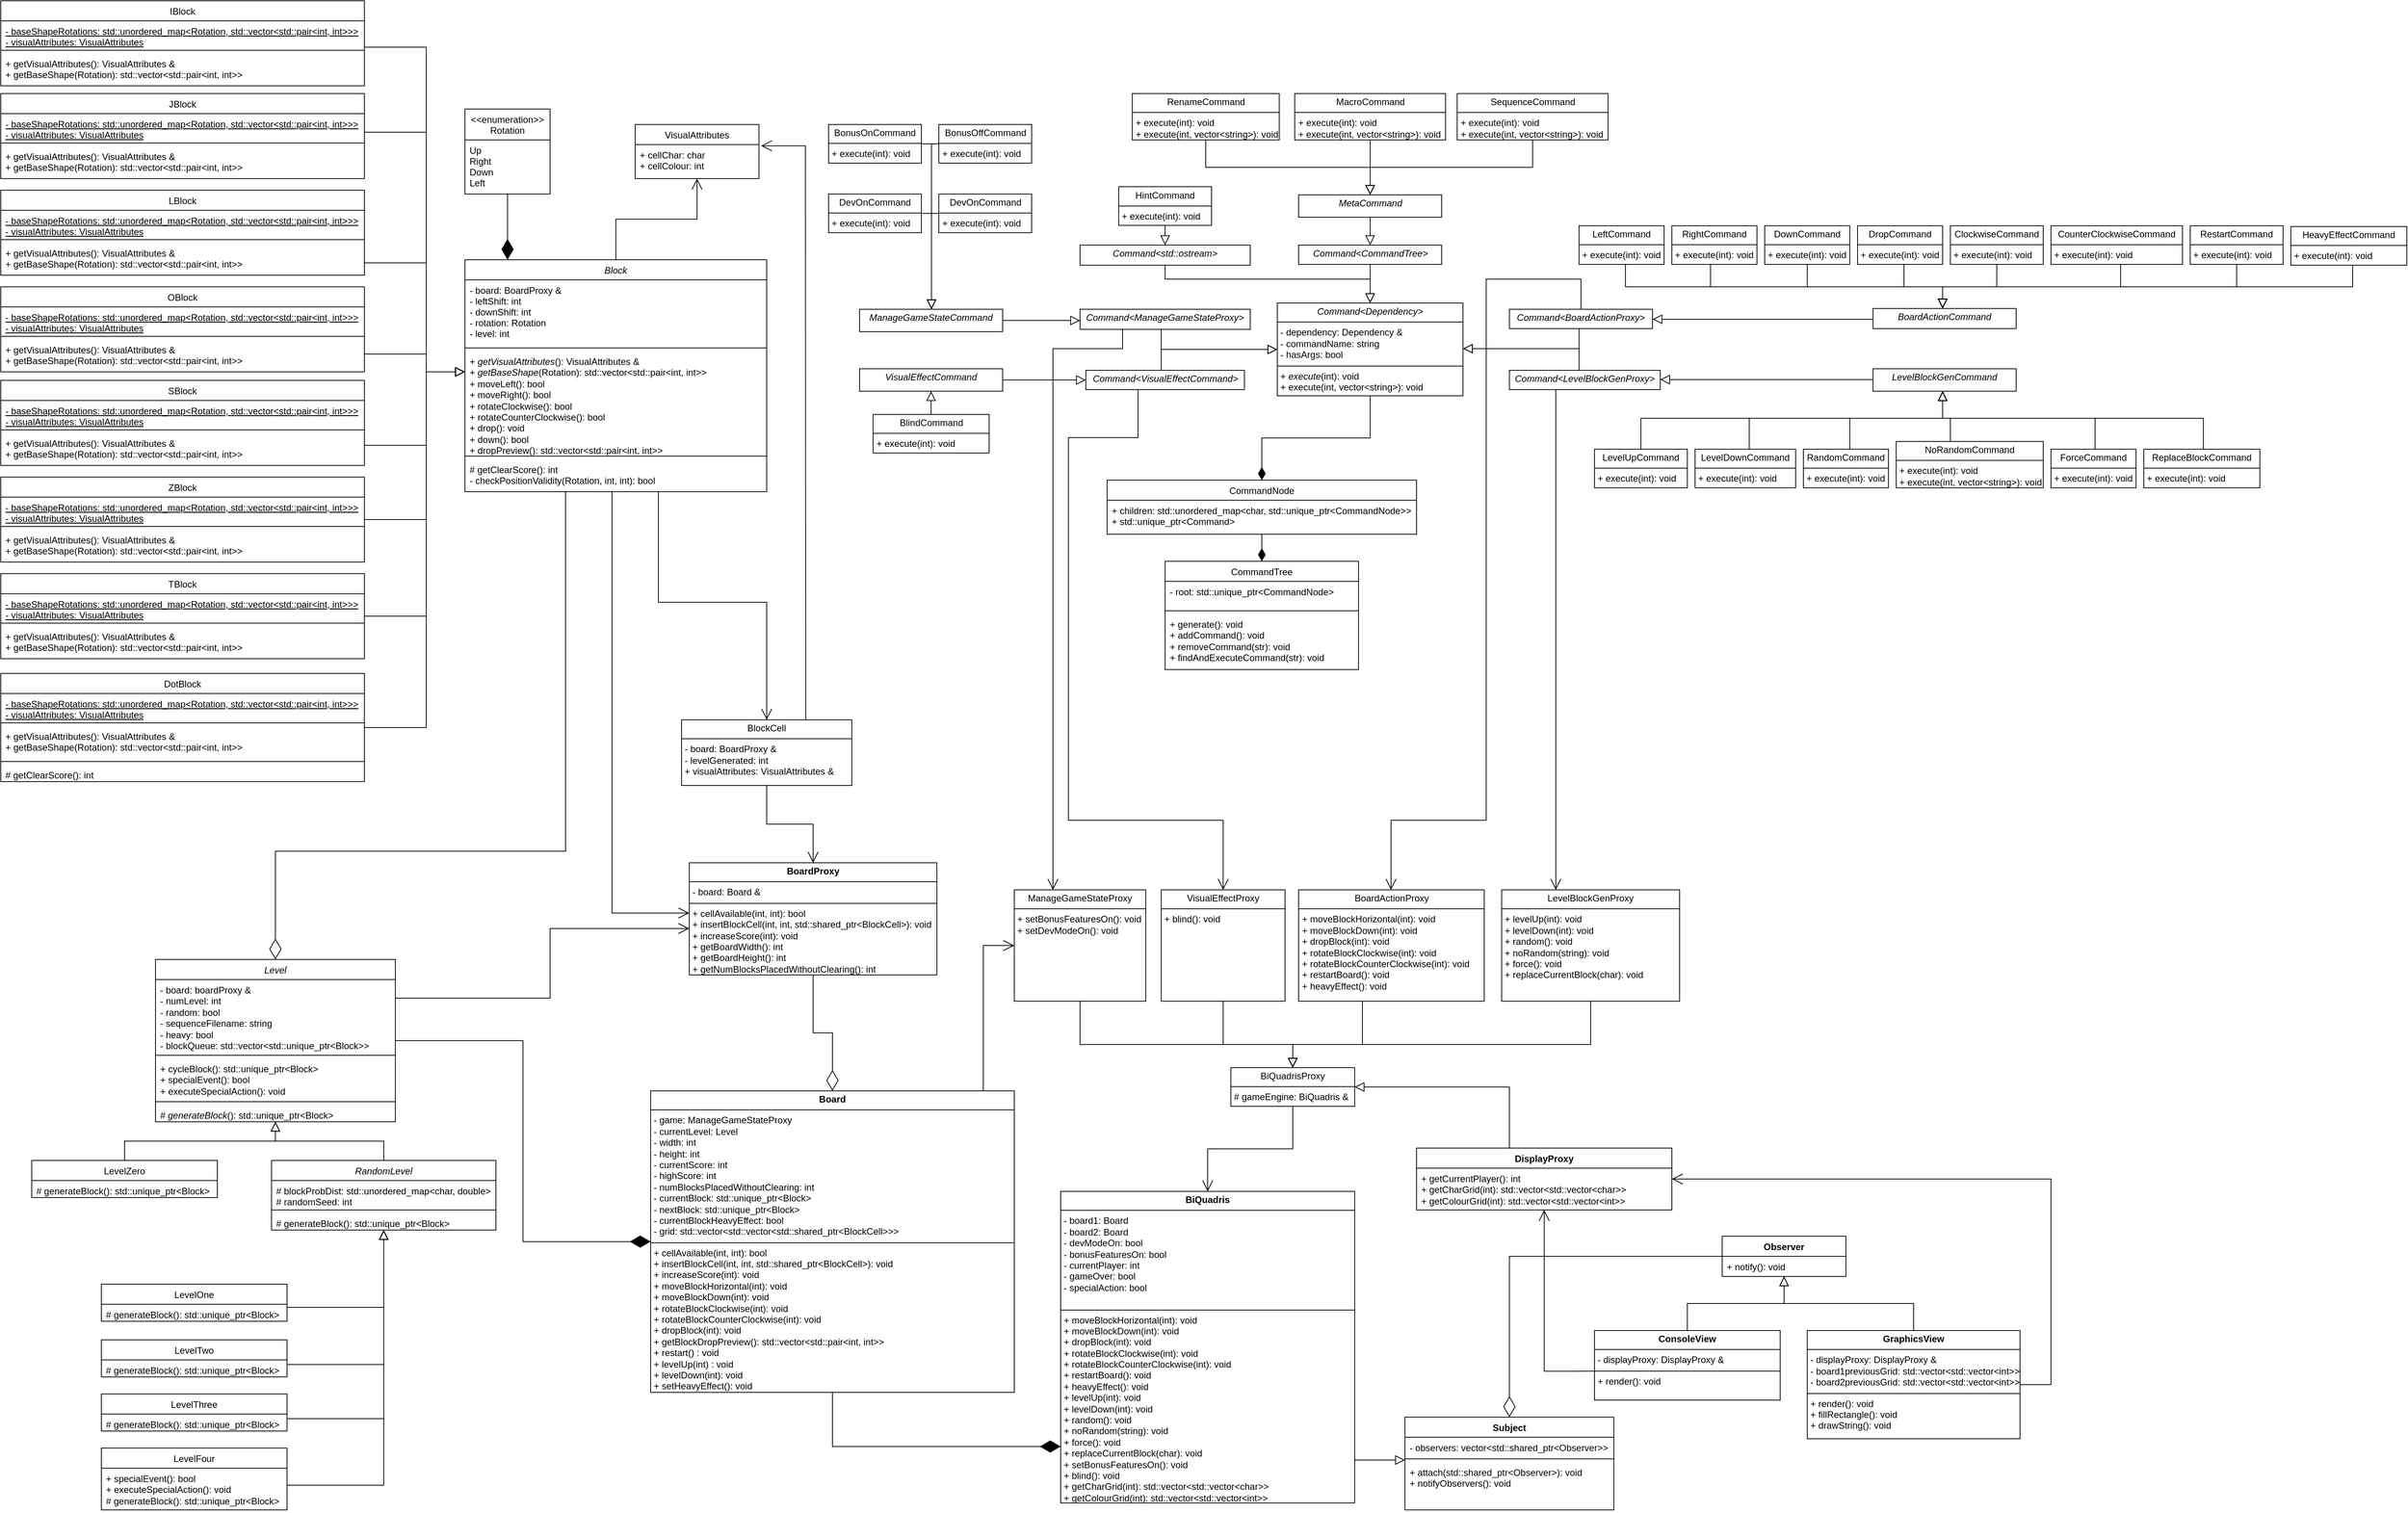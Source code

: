 <mxfile version="24.8.8">
  <diagram id="C5RBs43oDa-KdzZeNtuy" name="Page-1">
    <mxGraphModel dx="1578" dy="1000" grid="1" gridSize="10" guides="1" tooltips="1" connect="1" arrows="1" fold="1" page="1" pageScale="1" pageWidth="3840" pageHeight="2160" math="0" shadow="0">
      <root>
        <mxCell id="WIyWlLk6GJQsqaUBKTNV-0" />
        <mxCell id="WIyWlLk6GJQsqaUBKTNV-1" parent="WIyWlLk6GJQsqaUBKTNV-0" />
        <mxCell id="zkfFHV4jXpPFQw0GAbJ--0" value="Block" style="swimlane;fontStyle=2;align=center;verticalAlign=top;childLayout=stackLayout;horizontal=1;startSize=26;horizontalStack=0;resizeParent=1;resizeLast=0;collapsible=1;marginBottom=0;rounded=0;shadow=0;strokeWidth=1;" parent="WIyWlLk6GJQsqaUBKTNV-1" vertex="1">
          <mxGeometry x="610" y="355" width="390" height="300" as="geometry">
            <mxRectangle x="230" y="140" width="160" height="26" as="alternateBounds" />
          </mxGeometry>
        </mxCell>
        <mxCell id="xHiWEumnkp8T0ZaLCuRG-58" value="- board: BoardProxy &amp;&#xa;- leftShift: int&#xa;- downShift: int&#xa;- rotation: Rotation&#xa;- level: int&#xa;" style="text;align=left;verticalAlign=top;spacingLeft=4;spacingRight=4;overflow=hidden;rotatable=0;points=[[0,0.5],[1,0.5]];portConstraint=eastwest;fontStyle=0" parent="zkfFHV4jXpPFQw0GAbJ--0" vertex="1">
          <mxGeometry y="26" width="390" height="84" as="geometry" />
        </mxCell>
        <mxCell id="xHiWEumnkp8T0ZaLCuRG-27" value="" style="line;strokeWidth=1;fillColor=none;align=left;verticalAlign=middle;spacingTop=-1;spacingLeft=3;spacingRight=3;rotatable=0;labelPosition=right;points=[];portConstraint=eastwest;strokeColor=inherit;" parent="zkfFHV4jXpPFQw0GAbJ--0" vertex="1">
          <mxGeometry y="110" width="390" height="8" as="geometry" />
        </mxCell>
        <mxCell id="xHiWEumnkp8T0ZaLCuRG-48" value="+ &lt;i&gt;getVisualAttributes&lt;/i&gt;(): VisualAttributes &amp;amp;&lt;br&gt;+ &lt;i&gt;getBaseShape&lt;/i&gt;(Rotation): std::vector&amp;lt;std::pair&amp;lt;int, int&amp;gt;&amp;gt;&lt;br&gt;+ moveLeft(): bool&lt;br&gt;+ moveRight(): bool&lt;br&gt;+ rotateClockwise(): bool&lt;br&gt;+ rotateCounterClockwise(): bool&lt;br&gt;+ drop(): void&lt;br&gt;+ down(): bool&lt;div&gt;+ dropPreview(): std::vector&amp;lt;std::pair&amp;lt;int, int&amp;gt;&amp;gt;&lt;/div&gt;" style="text;align=left;verticalAlign=top;spacingLeft=4;spacingRight=4;overflow=hidden;rotatable=0;points=[[0,0.5],[1,0.5]];portConstraint=eastwest;fontStyle=0;html=1;" parent="zkfFHV4jXpPFQw0GAbJ--0" vertex="1">
          <mxGeometry y="118" width="390" height="132" as="geometry" />
        </mxCell>
        <mxCell id="RzOuaV8a0XBnqdEBW30R-56" value="" style="line;strokeWidth=1;fillColor=none;align=left;verticalAlign=middle;spacingTop=-1;spacingLeft=3;spacingRight=3;rotatable=0;labelPosition=right;points=[];portConstraint=eastwest;strokeColor=inherit;" parent="zkfFHV4jXpPFQw0GAbJ--0" vertex="1">
          <mxGeometry y="250" width="390" height="8" as="geometry" />
        </mxCell>
        <mxCell id="RzOuaV8a0XBnqdEBW30R-57" value="# getClearScore(): int&#xa;- checkPositionValidity(Rotation, int, int): bool" style="text;align=left;verticalAlign=top;spacingLeft=4;spacingRight=4;overflow=hidden;rotatable=0;points=[[0,0.5],[1,0.5]];portConstraint=eastwest;fontStyle=0" parent="zkfFHV4jXpPFQw0GAbJ--0" vertex="1">
          <mxGeometry y="258" width="390" height="42" as="geometry" />
        </mxCell>
        <mxCell id="zkfFHV4jXpPFQw0GAbJ--13" value="IBlock" style="swimlane;fontStyle=0;align=center;verticalAlign=top;childLayout=stackLayout;horizontal=1;startSize=26;horizontalStack=0;resizeParent=1;resizeLast=0;collapsible=1;marginBottom=0;rounded=0;shadow=0;strokeWidth=1;" parent="WIyWlLk6GJQsqaUBKTNV-1" vertex="1">
          <mxGeometry x="10" y="20" width="470" height="110" as="geometry">
            <mxRectangle x="340" y="380" width="170" height="26" as="alternateBounds" />
          </mxGeometry>
        </mxCell>
        <mxCell id="zkfFHV4jXpPFQw0GAbJ--14" value="- baseShapeRotations: std::unordered_map&lt;Rotation, std::vector&lt;std::pair&lt;int, int&gt;&gt;&gt;&#xa;- visualAttributes: VisualAttributes" style="text;align=left;verticalAlign=top;spacingLeft=4;spacingRight=4;overflow=hidden;rotatable=0;points=[[0,0.5],[1,0.5]];portConstraint=eastwest;fontStyle=4" parent="zkfFHV4jXpPFQw0GAbJ--13" vertex="1">
          <mxGeometry y="26" width="470" height="34" as="geometry" />
        </mxCell>
        <mxCell id="RzOuaV8a0XBnqdEBW30R-133" value="" style="line;strokeWidth=1;fillColor=none;align=left;verticalAlign=middle;spacingTop=-1;spacingLeft=3;spacingRight=3;rotatable=0;labelPosition=right;points=[];portConstraint=eastwest;strokeColor=inherit;" parent="zkfFHV4jXpPFQw0GAbJ--13" vertex="1">
          <mxGeometry y="60" width="470" height="8" as="geometry" />
        </mxCell>
        <mxCell id="RzOuaV8a0XBnqdEBW30R-134" value="+ getVisualAttributes(): VisualAttributes &amp;&#xa;+ getBaseShape(Rotation): std::vector&lt;std::pair&lt;int, int&gt;&gt;" style="text;align=left;verticalAlign=top;spacingLeft=4;spacingRight=4;overflow=hidden;rotatable=0;points=[[0,0.5],[1,0.5]];portConstraint=eastwest;fontStyle=0" parent="zkfFHV4jXpPFQw0GAbJ--13" vertex="1">
          <mxGeometry y="68" width="470" height="42" as="geometry" />
        </mxCell>
        <mxCell id="xHiWEumnkp8T0ZaLCuRG-18" value="&lt;&lt;enumeration&gt;&gt;&#xa;Rotation" style="swimlane;fontStyle=0;align=center;verticalAlign=top;childLayout=stackLayout;horizontal=1;startSize=40;horizontalStack=0;resizeParent=1;resizeLast=0;collapsible=1;marginBottom=0;rounded=0;shadow=0;strokeWidth=1;" parent="WIyWlLk6GJQsqaUBKTNV-1" vertex="1">
          <mxGeometry x="610" y="160" width="110" height="110" as="geometry">
            <mxRectangle x="230" y="140" width="160" height="26" as="alternateBounds" />
          </mxGeometry>
        </mxCell>
        <mxCell id="xHiWEumnkp8T0ZaLCuRG-39" value="Up&#xa;Right&#xa;Down&#xa;Left" style="text;align=left;verticalAlign=top;spacingLeft=4;spacingRight=4;overflow=hidden;rotatable=0;points=[[0,0.5],[1,0.5]];portConstraint=eastwest;fontStyle=0" parent="xHiWEumnkp8T0ZaLCuRG-18" vertex="1">
          <mxGeometry y="40" width="110" height="70" as="geometry" />
        </mxCell>
        <mxCell id="xHiWEumnkp8T0ZaLCuRG-41" value="VisualAttributes" style="swimlane;fontStyle=0;align=center;verticalAlign=top;childLayout=stackLayout;horizontal=1;startSize=26;horizontalStack=0;resizeParent=1;resizeLast=0;collapsible=1;marginBottom=0;rounded=0;shadow=0;strokeWidth=1;" parent="WIyWlLk6GJQsqaUBKTNV-1" vertex="1">
          <mxGeometry x="830" y="180" width="160" height="70" as="geometry">
            <mxRectangle x="230" y="140" width="160" height="26" as="alternateBounds" />
          </mxGeometry>
        </mxCell>
        <mxCell id="xHiWEumnkp8T0ZaLCuRG-42" value="+ cellChar: char&#xa;+ cellColour: int" style="text;align=left;verticalAlign=top;spacingLeft=4;spacingRight=4;overflow=hidden;rotatable=0;points=[[0,0.5],[1,0.5]];portConstraint=eastwest;fontStyle=0" parent="xHiWEumnkp8T0ZaLCuRG-41" vertex="1">
          <mxGeometry y="26" width="160" height="44" as="geometry" />
        </mxCell>
        <mxCell id="xHiWEumnkp8T0ZaLCuRG-59" value="&lt;span style=&quot;font-weight: normal;&quot;&gt;&lt;i&gt;Level&lt;/i&gt;&lt;/span&gt;" style="swimlane;fontStyle=1;align=center;verticalAlign=top;childLayout=stackLayout;horizontal=1;startSize=26;horizontalStack=0;resizeParent=1;resizeParentMax=0;resizeLast=0;collapsible=1;marginBottom=0;whiteSpace=wrap;html=1;" parent="WIyWlLk6GJQsqaUBKTNV-1" vertex="1">
          <mxGeometry x="210" y="1260" width="310" height="210" as="geometry" />
        </mxCell>
        <mxCell id="xHiWEumnkp8T0ZaLCuRG-60" value="- board: boardProxy &amp;amp;&lt;div&gt;- numLevel: int&lt;div&gt;- random: bool&lt;/div&gt;&lt;div&gt;- sequenceFilename: string&lt;/div&gt;&lt;div&gt;- heavy: bool&lt;/div&gt;&lt;div&gt;- blockQueue: std::vector&amp;lt;std::unique_ptr&amp;lt;Block&amp;gt;&amp;gt;&lt;/div&gt;&lt;/div&gt;" style="text;strokeColor=none;fillColor=none;align=left;verticalAlign=top;spacingLeft=4;spacingRight=4;overflow=hidden;rotatable=0;points=[[0,0.5],[1,0.5]];portConstraint=eastwest;whiteSpace=wrap;html=1;" parent="xHiWEumnkp8T0ZaLCuRG-59" vertex="1">
          <mxGeometry y="26" width="310" height="94" as="geometry" />
        </mxCell>
        <mxCell id="xHiWEumnkp8T0ZaLCuRG-61" value="" style="line;strokeWidth=1;fillColor=none;align=left;verticalAlign=middle;spacingTop=-1;spacingLeft=3;spacingRight=3;rotatable=0;labelPosition=right;points=[];portConstraint=eastwest;strokeColor=inherit;" parent="xHiWEumnkp8T0ZaLCuRG-59" vertex="1">
          <mxGeometry y="120" width="310" height="8" as="geometry" />
        </mxCell>
        <mxCell id="xHiWEumnkp8T0ZaLCuRG-62" value="+ cycleBlock(): std::unique_ptr&amp;lt;Block&amp;gt;&lt;div&gt;+ specialEvent(): bool&lt;/div&gt;&lt;div&gt;+ executeSpecialAction(): void&lt;/div&gt;" style="text;strokeColor=none;fillColor=none;align=left;verticalAlign=top;spacingLeft=4;spacingRight=4;overflow=hidden;rotatable=0;points=[[0,0.5],[1,0.5]];portConstraint=eastwest;whiteSpace=wrap;html=1;" parent="xHiWEumnkp8T0ZaLCuRG-59" vertex="1">
          <mxGeometry y="128" width="310" height="52" as="geometry" />
        </mxCell>
        <mxCell id="RzOuaV8a0XBnqdEBW30R-219" value="" style="line;strokeWidth=1;fillColor=none;align=left;verticalAlign=middle;spacingTop=-1;spacingLeft=3;spacingRight=3;rotatable=0;labelPosition=right;points=[];portConstraint=eastwest;strokeColor=inherit;" parent="xHiWEumnkp8T0ZaLCuRG-59" vertex="1">
          <mxGeometry y="180" width="310" height="8" as="geometry" />
        </mxCell>
        <mxCell id="RzOuaV8a0XBnqdEBW30R-220" value="&lt;i&gt;# generateBlock&lt;/i&gt;(): std::unique_ptr&amp;lt;Block&amp;gt;" style="text;strokeColor=none;fillColor=none;align=left;verticalAlign=top;spacingLeft=4;spacingRight=4;overflow=hidden;rotatable=0;points=[[0,0.5],[1,0.5]];portConstraint=eastwest;whiteSpace=wrap;html=1;" parent="xHiWEumnkp8T0ZaLCuRG-59" vertex="1">
          <mxGeometry y="188" width="310" height="22" as="geometry" />
        </mxCell>
        <mxCell id="xHiWEumnkp8T0ZaLCuRG-63" value="&lt;span style=&quot;font-weight: normal;&quot;&gt;&lt;i&gt;RandomLevel&lt;/i&gt;&lt;/span&gt;" style="swimlane;fontStyle=1;align=center;verticalAlign=top;childLayout=stackLayout;horizontal=1;startSize=26;horizontalStack=0;resizeParent=1;resizeParentMax=0;resizeLast=0;collapsible=1;marginBottom=0;whiteSpace=wrap;html=1;" parent="WIyWlLk6GJQsqaUBKTNV-1" vertex="1">
          <mxGeometry x="360" y="1520" width="290" height="90" as="geometry" />
        </mxCell>
        <mxCell id="xHiWEumnkp8T0ZaLCuRG-64" value="# blockProbDist: std::unordered_map&amp;lt;char, double&amp;gt;&lt;div&gt;# randomSeed: int&lt;/div&gt;" style="text;strokeColor=none;fillColor=none;align=left;verticalAlign=top;spacingLeft=4;spacingRight=4;overflow=hidden;rotatable=0;points=[[0,0.5],[1,0.5]];portConstraint=eastwest;whiteSpace=wrap;html=1;" parent="xHiWEumnkp8T0ZaLCuRG-63" vertex="1">
          <mxGeometry y="26" width="290" height="34" as="geometry" />
        </mxCell>
        <mxCell id="xHiWEumnkp8T0ZaLCuRG-65" value="" style="line;strokeWidth=1;fillColor=none;align=left;verticalAlign=middle;spacingTop=-1;spacingLeft=3;spacingRight=3;rotatable=0;labelPosition=right;points=[];portConstraint=eastwest;strokeColor=inherit;" parent="xHiWEumnkp8T0ZaLCuRG-63" vertex="1">
          <mxGeometry y="60" width="290" height="8" as="geometry" />
        </mxCell>
        <mxCell id="xHiWEumnkp8T0ZaLCuRG-66" value="# generateBlock(): std::unique_ptr&amp;lt;Block&amp;gt;" style="text;strokeColor=none;fillColor=none;align=left;verticalAlign=top;spacingLeft=4;spacingRight=4;overflow=hidden;rotatable=0;points=[[0,0.5],[1,0.5]];portConstraint=eastwest;whiteSpace=wrap;html=1;" parent="xHiWEumnkp8T0ZaLCuRG-63" vertex="1">
          <mxGeometry y="68" width="290" height="22" as="geometry" />
        </mxCell>
        <mxCell id="xHiWEumnkp8T0ZaLCuRG-69" value="" style="endArrow=block;endSize=10;endFill=0;shadow=0;strokeWidth=1;rounded=0;curved=0;edgeStyle=elbowEdgeStyle;elbow=vertical;" parent="WIyWlLk6GJQsqaUBKTNV-1" source="xHiWEumnkp8T0ZaLCuRG-63" target="xHiWEumnkp8T0ZaLCuRG-59" edge="1">
          <mxGeometry width="160" relative="1" as="geometry">
            <mxPoint x="340" y="1507" as="sourcePoint" />
            <mxPoint x="1070" y="1452" as="targetPoint" />
          </mxGeometry>
        </mxCell>
        <mxCell id="xHiWEumnkp8T0ZaLCuRG-74" value="" style="endArrow=block;endSize=10;endFill=0;shadow=0;strokeWidth=1;rounded=0;curved=0;edgeStyle=elbowEdgeStyle;elbow=vertical;" parent="WIyWlLk6GJQsqaUBKTNV-1" source="RzOuaV8a0XBnqdEBW30R-207" target="xHiWEumnkp8T0ZaLCuRG-59" edge="1">
          <mxGeometry width="160" relative="1" as="geometry">
            <mxPoint x="165" y="1502" as="sourcePoint" />
            <mxPoint x="-250" y="1422" as="targetPoint" />
          </mxGeometry>
        </mxCell>
        <mxCell id="xHiWEumnkp8T0ZaLCuRG-87" value="" style="endArrow=block;endSize=10;endFill=0;shadow=0;strokeWidth=1;rounded=0;curved=0;edgeStyle=elbowEdgeStyle;elbow=vertical;" parent="WIyWlLk6GJQsqaUBKTNV-1" source="RzOuaV8a0XBnqdEBW30R-223" target="xHiWEumnkp8T0ZaLCuRG-63" edge="1">
          <mxGeometry width="160" relative="1" as="geometry">
            <mxPoint x="280" y="1692" as="sourcePoint" />
            <mxPoint x="120" y="1580" as="targetPoint" />
            <Array as="points">
              <mxPoint x="330" y="1710" />
            </Array>
          </mxGeometry>
        </mxCell>
        <mxCell id="xHiWEumnkp8T0ZaLCuRG-88" value="" style="endArrow=block;endSize=10;endFill=0;shadow=0;strokeWidth=1;rounded=0;curved=0;edgeStyle=elbowEdgeStyle;elbow=vertical;" parent="WIyWlLk6GJQsqaUBKTNV-1" source="RzOuaV8a0XBnqdEBW30R-231" target="xHiWEumnkp8T0ZaLCuRG-63" edge="1">
          <mxGeometry width="160" relative="1" as="geometry">
            <mxPoint x="430" y="1692" as="sourcePoint" />
            <mxPoint x="250" y="1610" as="targetPoint" />
            <Array as="points">
              <mxPoint x="320" y="1784" />
            </Array>
          </mxGeometry>
        </mxCell>
        <mxCell id="xHiWEumnkp8T0ZaLCuRG-89" value="" style="endArrow=block;endSize=10;endFill=0;shadow=0;strokeWidth=1;rounded=0;curved=0;edgeStyle=elbowEdgeStyle;elbow=vertical;" parent="WIyWlLk6GJQsqaUBKTNV-1" source="RzOuaV8a0XBnqdEBW30R-233" target="xHiWEumnkp8T0ZaLCuRG-63" edge="1">
          <mxGeometry width="160" relative="1" as="geometry">
            <mxPoint x="580" y="1692" as="sourcePoint" />
            <mxPoint x="390" y="1590" as="targetPoint" />
            <Array as="points">
              <mxPoint x="330" y="1854" />
            </Array>
          </mxGeometry>
        </mxCell>
        <mxCell id="xHiWEumnkp8T0ZaLCuRG-90" value="" style="endArrow=block;endSize=10;endFill=0;shadow=0;strokeWidth=1;rounded=0;curved=0;edgeStyle=elbowEdgeStyle;elbow=vertical;" parent="WIyWlLk6GJQsqaUBKTNV-1" source="RzOuaV8a0XBnqdEBW30R-235" target="xHiWEumnkp8T0ZaLCuRG-63" edge="1">
          <mxGeometry width="160" relative="1" as="geometry">
            <mxPoint x="730" y="1692" as="sourcePoint" />
            <mxPoint x="550" y="1610" as="targetPoint" />
            <Array as="points">
              <mxPoint x="330" y="1940" />
            </Array>
          </mxGeometry>
        </mxCell>
        <mxCell id="xHiWEumnkp8T0ZaLCuRG-91" value="&lt;p style=&quot;margin:0px;margin-top:4px;text-align:center;&quot;&gt;&lt;b&gt;BiQuadris&lt;/b&gt;&lt;/p&gt;&lt;hr size=&quot;1&quot; style=&quot;border-style:solid;&quot;&gt;&lt;p style=&quot;margin:0px;margin-left:4px;&quot;&gt;- board1: Board&lt;/p&gt;&lt;p style=&quot;margin:0px;margin-left:4px;&quot;&gt;- board2: Board&lt;/p&gt;&lt;p style=&quot;margin: 0px 0px 0px 4px;&quot;&gt;- devModeOn: bool&lt;/p&gt;&lt;p style=&quot;margin: 0px 0px 0px 4px;&quot;&gt;- bonusFeaturesOn: bool&lt;/p&gt;&lt;p style=&quot;margin: 0px 0px 0px 4px;&quot;&gt;- currentPlayer: int&lt;/p&gt;&lt;p style=&quot;margin: 0px 0px 0px 4px;&quot;&gt;- gameOver: bool&lt;/p&gt;&lt;p style=&quot;margin: 0px 0px 0px 4px;&quot;&gt;- specialAction: bool&lt;/p&gt;&lt;p style=&quot;margin: 0px 0px 0px 4px;&quot;&gt;&lt;br&gt;&lt;/p&gt;&lt;hr size=&quot;1&quot; style=&quot;border-style:solid;&quot;&gt;&lt;p style=&quot;margin: 0px 0px 0px 4px;&quot;&gt;+ moveBlockHorizontal(int): void&lt;/p&gt;&lt;p style=&quot;margin: 0px 0px 0px 4px;&quot;&gt;+ moveBlockDown(int): void&lt;/p&gt;&lt;p style=&quot;margin: 0px 0px 0px 4px;&quot;&gt;+ dropBlock(int): void&lt;/p&gt;&lt;p style=&quot;margin: 0px 0px 0px 4px;&quot;&gt;+ rotateBlockClockwise(int): void&lt;/p&gt;&lt;p style=&quot;margin: 0px 0px 0px 4px;&quot;&gt;+ rotateBlockCounterClockwise(int): void&lt;/p&gt;&lt;p style=&quot;margin: 0px 0px 0px 4px;&quot;&gt;+ restartBoard(): void&lt;/p&gt;&lt;p style=&quot;margin: 0px 0px 0px 4px;&quot;&gt;+ heavyEffect(): void&lt;/p&gt;&lt;p style=&quot;margin: 0px 0px 0px 4px;&quot;&gt;+ levelUp(int): void&lt;/p&gt;&lt;p style=&quot;margin: 0px 0px 0px 4px;&quot;&gt;+ levelDown(int): void&lt;/p&gt;&lt;p style=&quot;margin: 0px 0px 0px 4px;&quot;&gt;+ random(): void&lt;/p&gt;&lt;p style=&quot;margin: 0px 0px 0px 4px;&quot;&gt;+ noRandom(string): void&lt;/p&gt;&lt;p style=&quot;margin: 0px 0px 0px 4px;&quot;&gt;+ force(): void&lt;/p&gt;&lt;p style=&quot;margin: 0px 0px 0px 4px;&quot;&gt;+ replaceCurrentBlock(char): void&lt;/p&gt;&lt;p style=&quot;margin: 0px 0px 0px 4px;&quot;&gt;+ setBonusFeaturesOn(): void&lt;/p&gt;&lt;p style=&quot;margin: 0px 0px 0px 4px;&quot;&gt;+ blind(): void&lt;br&gt;+ getCharGrid(int): std::vector&amp;lt;std::vector&amp;lt;char&amp;gt;&amp;gt;&lt;/p&gt;&lt;p style=&quot;margin: 0px 0px 0px 4px;&quot;&gt;&lt;span style=&quot;background-color: initial;&quot;&gt;+ getColourGrid(int): std::vector&amp;lt;std::vector&amp;lt;int&amp;gt;&amp;gt;&lt;/span&gt;&lt;/p&gt;" style="verticalAlign=top;align=left;overflow=fill;html=1;whiteSpace=wrap;" parent="WIyWlLk6GJQsqaUBKTNV-1" vertex="1">
          <mxGeometry x="1380" y="1560" width="380" height="403" as="geometry" />
        </mxCell>
        <mxCell id="xHiWEumnkp8T0ZaLCuRG-93" value="&lt;p style=&quot;margin:0px;margin-top:4px;text-align:center;&quot;&gt;&lt;b&gt;Board&lt;/b&gt;&lt;/p&gt;&lt;hr size=&quot;1&quot; style=&quot;border-style:solid;&quot;&gt;&lt;p style=&quot;margin:0px;margin-left:4px;&quot;&gt;&lt;span style=&quot;background-color: initial;&quot;&gt;- game: ManageGameStateProxy&lt;/span&gt;&lt;/p&gt;&lt;p style=&quot;margin:0px;margin-left:4px;&quot;&gt;- currentLevel: Level&lt;span style=&quot;background-color: initial;&quot;&gt;&lt;/span&gt;&lt;/p&gt;&lt;p style=&quot;margin:0px;margin-left:4px;&quot;&gt;&lt;span style=&quot;background-color: initial;&quot;&gt;- width: int&lt;/span&gt;&lt;/p&gt;&lt;p style=&quot;margin:0px;margin-left:4px;&quot;&gt;&lt;span style=&quot;background-color: initial;&quot;&gt;- height: int&lt;/span&gt;&lt;/p&gt;&lt;p style=&quot;margin:0px;margin-left:4px;&quot;&gt;- currentScore: int&lt;/p&gt;&lt;p style=&quot;margin:0px;margin-left:4px;&quot;&gt;- highScore: int&lt;/p&gt;&lt;p style=&quot;margin:0px;margin-left:4px;&quot;&gt;- numBlocksPlacedWithoutClearing: int&lt;/p&gt;&lt;p style=&quot;margin:0px;margin-left:4px;&quot;&gt;&lt;span style=&quot;background-color: initial;&quot;&gt;- currentBlock:&amp;nbsp;&lt;/span&gt;&lt;span style=&quot;background-color: initial;&quot;&gt;std::unique_ptr&amp;lt;Block&amp;gt;&lt;/span&gt;&lt;/p&gt;&lt;p style=&quot;margin:0px;margin-left:4px;&quot;&gt;&lt;span style=&quot;background-color: initial;&quot;&gt;- nextBlock:&amp;nbsp;&lt;/span&gt;&lt;span style=&quot;background-color: initial;&quot;&gt;std::unique_ptr&amp;lt;Block&amp;gt;&lt;/span&gt;&lt;/p&gt;&lt;p style=&quot;margin:0px;margin-left:4px;&quot;&gt;&lt;span style=&quot;background-color: initial;&quot;&gt;- currentBlockHeavyEffect: bool&lt;/span&gt;&lt;/p&gt;&lt;p style=&quot;margin:0px;margin-left:4px;&quot;&gt;- grid: std::vector&amp;lt;&lt;span style=&quot;background-color: initial;&quot;&gt;std::&lt;/span&gt;&lt;span style=&quot;background-color: initial;&quot;&gt;vector&amp;lt;&lt;/span&gt;&lt;span style=&quot;background-color: initial;&quot;&gt;std::shared_ptr&amp;lt;BlockCell&amp;gt;&lt;/span&gt;&lt;span style=&quot;background-color: initial;&quot;&gt;&amp;gt;&amp;gt;&lt;/span&gt;&lt;span style=&quot;background-color: initial;&quot;&gt;&lt;/span&gt;&lt;/p&gt;&lt;hr size=&quot;1&quot; style=&quot;border-style:solid;&quot;&gt;&lt;p style=&quot;margin: 0px 0px 0px 4px;&quot;&gt;+ cellAvailable(int, int): bool&lt;/p&gt;&lt;p style=&quot;margin: 0px 0px 0px 4px;&quot;&gt;+ insertBlockCell(int, int, std::shared_ptr&amp;lt;BlockCell&amp;gt;): void&lt;/p&gt;&lt;p style=&quot;margin: 0px 0px 0px 4px;&quot;&gt;+ increaseScore(int): void&lt;/p&gt;&lt;p style=&quot;margin: 0px 0px 0px 4px;&quot;&gt;+ moveBlockHorizontal(int): void&lt;/p&gt;&lt;p style=&quot;margin: 0px 0px 0px 4px;&quot;&gt;+ moveBlockDown(int): void&lt;/p&gt;&lt;p style=&quot;margin: 0px 0px 0px 4px;&quot;&gt;+ rotateBlockClockwise(int): void&lt;/p&gt;&lt;p style=&quot;margin: 0px 0px 0px 4px;&quot;&gt;+ rotateBlockCounterClockwise(int): void&lt;/p&gt;&lt;p style=&quot;margin: 0px 0px 0px 4px;&quot;&gt;+ dropBlock(int): void&lt;/p&gt;&lt;p style=&quot;margin: 0px 0px 0px 4px;&quot;&gt;+ getBlockDropPreview():&amp;nbsp;&lt;span style=&quot;text-wrap-mode: nowrap; background-color: initial;&quot;&gt;std::vector&amp;lt;std::pair&amp;lt;int, int&amp;gt;&amp;gt;&lt;/span&gt;&lt;/p&gt;&lt;p style=&quot;margin: 0px 0px 0px 4px;&quot;&gt;&lt;span style=&quot;text-wrap-mode: nowrap; background-color: initial;&quot;&gt;+ restart() : void&lt;/span&gt;&lt;/p&gt;&lt;p style=&quot;margin: 0px 0px 0px 4px;&quot;&gt;+ levelUp(int) : void&lt;/p&gt;&lt;p style=&quot;margin: 0px 0px 0px 4px;&quot;&gt;+ levelDown(int): void&lt;/p&gt;&lt;p style=&quot;margin: 0px 0px 0px 4px;&quot;&gt;+ setHeavyEffect(): void&lt;/p&gt;" style="verticalAlign=top;align=left;overflow=fill;html=1;whiteSpace=wrap;direction=south;" parent="WIyWlLk6GJQsqaUBKTNV-1" vertex="1">
          <mxGeometry x="850" y="1430" width="470" height="390" as="geometry" />
        </mxCell>
        <mxCell id="xHiWEumnkp8T0ZaLCuRG-95" value="&lt;p style=&quot;margin:0px;margin-top:4px;text-align:center;&quot;&gt;&lt;b&gt;ConsoleView&lt;/b&gt;&lt;/p&gt;&lt;hr size=&quot;1&quot; style=&quot;border-style:solid;&quot;&gt;&lt;p style=&quot;margin:0px;margin-left:4px;&quot;&gt;- displayProxy: DisplayProxy &amp;amp;&lt;/p&gt;&lt;hr size=&quot;1&quot; style=&quot;border-style:solid;&quot;&gt;&lt;p style=&quot;margin:0px;margin-left:4px;&quot;&gt;+ render(): void&lt;/p&gt;" style="verticalAlign=top;align=left;overflow=fill;html=1;whiteSpace=wrap;" parent="WIyWlLk6GJQsqaUBKTNV-1" vertex="1">
          <mxGeometry x="2070" y="1740" width="240" height="90" as="geometry" />
        </mxCell>
        <mxCell id="xHiWEumnkp8T0ZaLCuRG-96" value="&lt;p style=&quot;margin:0px;margin-top:4px;text-align:center;&quot;&gt;&lt;b&gt;GraphicsView&lt;/b&gt;&lt;/p&gt;&lt;hr size=&quot;1&quot; style=&quot;border-style:solid;&quot;&gt;&lt;p style=&quot;margin:0px;margin-left:4px;&quot;&gt;-&amp;nbsp;&lt;span style=&quot;background-color: initial;&quot;&gt;displayProxy: DisplayProxy &amp;amp;&lt;/span&gt;&lt;/p&gt;&lt;p style=&quot;margin:0px;margin-left:4px;&quot;&gt;&lt;span style=&quot;background-color: initial;&quot;&gt;- board1previousGrid:&amp;nbsp;&lt;/span&gt;&lt;span style=&quot;background-color: initial;&quot;&gt;std::vector&amp;lt;std::vector&amp;lt;int&amp;gt;&amp;gt;&lt;/span&gt;&lt;/p&gt;&lt;p style=&quot;margin:0px;margin-left:4px;&quot;&gt;&lt;span style=&quot;background-color: initial;&quot;&gt;-&amp;nbsp;&lt;/span&gt;&lt;span style=&quot;background-color: initial;&quot;&gt;board2previousGrid:&amp;nbsp;&lt;/span&gt;&lt;span style=&quot;background-color: initial;&quot;&gt;std::vector&amp;lt;std::vector&amp;lt;int&amp;gt;&amp;gt;&lt;/span&gt;&lt;/p&gt;&lt;hr size=&quot;1&quot; style=&quot;border-style:solid;&quot;&gt;&lt;p style=&quot;margin:0px;margin-left:4px;&quot;&gt;+ render(): void&lt;/p&gt;&lt;p style=&quot;margin:0px;margin-left:4px;&quot;&gt;+ fillRectangle(): void&lt;/p&gt;&lt;p style=&quot;margin:0px;margin-left:4px;&quot;&gt;+ drawString(): void&lt;/p&gt;" style="verticalAlign=top;align=left;overflow=fill;html=1;whiteSpace=wrap;" parent="WIyWlLk6GJQsqaUBKTNV-1" vertex="1">
          <mxGeometry x="2345" y="1740" width="275" height="140" as="geometry" />
        </mxCell>
        <mxCell id="RzOuaV8a0XBnqdEBW30R-1" value="&lt;p style=&quot;margin:0px;margin-top:4px;text-align:center;&quot;&gt;&lt;i&gt;Command&amp;lt;Dependency&amp;gt;&lt;/i&gt;&lt;/p&gt;&lt;hr size=&quot;1&quot; style=&quot;border-style:solid;&quot;&gt;&lt;p style=&quot;margin:0px;margin-left:4px;&quot;&gt;- dependency: Dependency &amp;amp;&lt;/p&gt;&lt;p style=&quot;margin:0px;margin-left:4px;&quot;&gt;- commandName: string&lt;/p&gt;&lt;p style=&quot;margin:0px;margin-left:4px;&quot;&gt;- hasArgs: bool&lt;/p&gt;&lt;hr size=&quot;1&quot; style=&quot;border-style:solid;&quot;&gt;&lt;p style=&quot;margin:0px;margin-left:4px;&quot;&gt;+ &lt;i&gt;execute&lt;/i&gt;(int): void&lt;/p&gt;&lt;p style=&quot;margin:0px;margin-left:4px;&quot;&gt;+ execute(int, vector&amp;lt;string&amp;gt;): void&lt;/p&gt;" style="verticalAlign=top;align=left;overflow=fill;html=1;whiteSpace=wrap;" parent="WIyWlLk6GJQsqaUBKTNV-1" vertex="1">
          <mxGeometry x="1660" y="411" width="240" height="120" as="geometry" />
        </mxCell>
        <mxCell id="RzOuaV8a0XBnqdEBW30R-2" value="&lt;span style=&quot;font-weight: normal;&quot;&gt;CommandTree&lt;/span&gt;" style="swimlane;fontStyle=1;align=center;verticalAlign=top;childLayout=stackLayout;horizontal=1;startSize=26;horizontalStack=0;resizeParent=1;resizeParentMax=0;resizeLast=0;collapsible=1;marginBottom=0;whiteSpace=wrap;html=1;" parent="WIyWlLk6GJQsqaUBKTNV-1" vertex="1">
          <mxGeometry x="1515" y="745" width="250" height="140" as="geometry" />
        </mxCell>
        <mxCell id="RzOuaV8a0XBnqdEBW30R-3" value="- root: std::unique_ptr&amp;lt;CommandNode&amp;gt;" style="text;strokeColor=none;fillColor=none;align=left;verticalAlign=top;spacingLeft=4;spacingRight=4;overflow=hidden;rotatable=0;points=[[0,0.5],[1,0.5]];portConstraint=eastwest;whiteSpace=wrap;html=1;" parent="RzOuaV8a0XBnqdEBW30R-2" vertex="1">
          <mxGeometry y="26" width="250" height="34" as="geometry" />
        </mxCell>
        <mxCell id="RzOuaV8a0XBnqdEBW30R-4" value="" style="line;strokeWidth=1;fillColor=none;align=left;verticalAlign=middle;spacingTop=-1;spacingLeft=3;spacingRight=3;rotatable=0;labelPosition=right;points=[];portConstraint=eastwest;strokeColor=inherit;" parent="RzOuaV8a0XBnqdEBW30R-2" vertex="1">
          <mxGeometry y="60" width="250" height="8" as="geometry" />
        </mxCell>
        <mxCell id="RzOuaV8a0XBnqdEBW30R-5" value="+ generate(): void&lt;div&gt;&lt;span style=&quot;background-color: initial;&quot;&gt;+ addCommand(): void&lt;/span&gt;&lt;/div&gt;&lt;div&gt;&lt;span style=&quot;background-color: initial;&quot;&gt;+ removeCommand(str): void&lt;/span&gt;&lt;/div&gt;&lt;div&gt;&lt;span style=&quot;background-color: initial;&quot;&gt;+ findAndExecuteCommand(str): void&lt;/span&gt;&lt;/div&gt;" style="text;strokeColor=none;fillColor=none;align=left;verticalAlign=top;spacingLeft=4;spacingRight=4;overflow=hidden;rotatable=0;points=[[0,0.5],[1,0.5]];portConstraint=eastwest;whiteSpace=wrap;html=1;" parent="RzOuaV8a0XBnqdEBW30R-2" vertex="1">
          <mxGeometry y="68" width="250" height="72" as="geometry" />
        </mxCell>
        <mxCell id="RzOuaV8a0XBnqdEBW30R-6" value="&lt;span style=&quot;font-weight: normal;&quot;&gt;CommandNode&lt;/span&gt;" style="swimlane;fontStyle=1;align=center;verticalAlign=top;childLayout=stackLayout;horizontal=1;startSize=26;horizontalStack=0;resizeParent=1;resizeParentMax=0;resizeLast=0;collapsible=1;marginBottom=0;whiteSpace=wrap;html=1;" parent="WIyWlLk6GJQsqaUBKTNV-1" vertex="1">
          <mxGeometry x="1440" y="640" width="400" height="70" as="geometry" />
        </mxCell>
        <mxCell id="RzOuaV8a0XBnqdEBW30R-7" value="+ children: std::unordered_map&amp;lt;char, std::unique_ptr&amp;lt;CommandNode&amp;gt;&amp;gt;&lt;div&gt;+ std::unique_ptr&amp;lt;Command&amp;gt;&lt;/div&gt;" style="text;strokeColor=none;fillColor=none;align=left;verticalAlign=top;spacingLeft=4;spacingRight=4;overflow=hidden;rotatable=0;points=[[0,0.5],[1,0.5]];portConstraint=eastwest;whiteSpace=wrap;html=1;" parent="RzOuaV8a0XBnqdEBW30R-6" vertex="1">
          <mxGeometry y="26" width="400" height="44" as="geometry" />
        </mxCell>
        <mxCell id="RzOuaV8a0XBnqdEBW30R-10" value="&lt;p style=&quot;margin:0px;margin-top:4px;text-align:center;&quot;&gt;&lt;i&gt;MetaCommand&lt;/i&gt;&lt;/p&gt;" style="verticalAlign=top;align=left;overflow=fill;html=1;whiteSpace=wrap;" parent="WIyWlLk6GJQsqaUBKTNV-1" vertex="1">
          <mxGeometry x="1687.5" y="271" width="185" height="29" as="geometry" />
        </mxCell>
        <mxCell id="RzOuaV8a0XBnqdEBW30R-12" value="" style="endArrow=none;html=1;endSize=12;startArrow=diamondThin;startSize=14;startFill=1;edgeStyle=orthogonalEdgeStyle;align=left;verticalAlign=bottom;rounded=0;endFill=0;" parent="WIyWlLk6GJQsqaUBKTNV-1" source="RzOuaV8a0XBnqdEBW30R-2" target="RzOuaV8a0XBnqdEBW30R-6" edge="1">
          <mxGeometry x="-1" y="3" relative="1" as="geometry">
            <mxPoint x="1762.47" y="910" as="sourcePoint" />
            <mxPoint x="1922.47" y="910" as="targetPoint" />
            <Array as="points" />
          </mxGeometry>
        </mxCell>
        <mxCell id="RzOuaV8a0XBnqdEBW30R-14" value="&lt;p style=&quot;margin:0px;margin-top:4px;text-align:center;&quot;&gt;RenameCommand&lt;/p&gt;&lt;hr size=&quot;1&quot; style=&quot;border-style:solid;&quot;&gt;&lt;p style=&quot;margin:0px;margin-left:4px;&quot;&gt;+ execute(int):&amp;nbsp;&lt;span style=&quot;background-color: initial;&quot;&gt;void&lt;/span&gt;&lt;/p&gt;&lt;p style=&quot;margin:0px;margin-left:4px;&quot;&gt;+ execute(int, vector&amp;lt;string&amp;gt;): void&lt;/p&gt;" style="verticalAlign=top;align=left;overflow=fill;html=1;whiteSpace=wrap;" parent="WIyWlLk6GJQsqaUBKTNV-1" vertex="1">
          <mxGeometry x="1472.5" y="140" width="190" height="60" as="geometry" />
        </mxCell>
        <mxCell id="RzOuaV8a0XBnqdEBW30R-15" value="&lt;p style=&quot;margin:0px;margin-top:4px;text-align:center;&quot;&gt;MacroCommand&lt;/p&gt;&lt;hr size=&quot;1&quot; style=&quot;border-style:solid;&quot;&gt;&lt;p style=&quot;margin:0px;margin-left:4px;&quot;&gt;+ execute(int):&amp;nbsp;&lt;span style=&quot;background-color: initial;&quot;&gt;void&lt;/span&gt;&lt;/p&gt;&lt;p style=&quot;margin:0px;margin-left:4px;&quot;&gt;+ execute(int, vector&amp;lt;string&amp;gt;): void&lt;/p&gt;" style="verticalAlign=top;align=left;overflow=fill;html=1;whiteSpace=wrap;" parent="WIyWlLk6GJQsqaUBKTNV-1" vertex="1">
          <mxGeometry x="1682.5" y="140" width="195" height="60" as="geometry" />
        </mxCell>
        <mxCell id="RzOuaV8a0XBnqdEBW30R-16" value="&lt;p style=&quot;margin:0px;margin-top:4px;text-align:center;&quot;&gt;LeftCommand&lt;/p&gt;&lt;hr size=&quot;1&quot; style=&quot;border-style:solid;&quot;&gt;&lt;p style=&quot;margin:0px;margin-left:4px;&quot;&gt;+ execute(int):&amp;nbsp;&lt;span style=&quot;background-color: initial;&quot;&gt;void&lt;/span&gt;&lt;/p&gt;" style="verticalAlign=top;align=left;overflow=fill;html=1;whiteSpace=wrap;" parent="WIyWlLk6GJQsqaUBKTNV-1" vertex="1">
          <mxGeometry x="2050" y="311" width="110" height="50" as="geometry" />
        </mxCell>
        <mxCell id="RzOuaV8a0XBnqdEBW30R-17" value="&lt;p style=&quot;margin:0px;margin-top:4px;text-align:center;&quot;&gt;RightCommand&lt;/p&gt;&lt;hr size=&quot;1&quot; style=&quot;border-style:solid;&quot;&gt;&lt;p style=&quot;margin:0px;margin-left:4px;&quot;&gt;+ execute(int):&amp;nbsp;&lt;span style=&quot;background-color: initial;&quot;&gt;void&lt;/span&gt;&lt;/p&gt;" style="verticalAlign=top;align=left;overflow=fill;html=1;whiteSpace=wrap;" parent="WIyWlLk6GJQsqaUBKTNV-1" vertex="1">
          <mxGeometry x="2170" y="311" width="110" height="50" as="geometry" />
        </mxCell>
        <mxCell id="RzOuaV8a0XBnqdEBW30R-20" value="&lt;p style=&quot;margin:0px;margin-top:4px;text-align:center;&quot;&gt;DownCommand&lt;/p&gt;&lt;hr size=&quot;1&quot; style=&quot;border-style:solid;&quot;&gt;&lt;p style=&quot;margin:0px;margin-left:4px;&quot;&gt;+ execute(int):&amp;nbsp;&lt;span style=&quot;background-color: initial;&quot;&gt;void&lt;/span&gt;&lt;/p&gt;" style="verticalAlign=top;align=left;overflow=fill;html=1;whiteSpace=wrap;" parent="WIyWlLk6GJQsqaUBKTNV-1" vertex="1">
          <mxGeometry x="2290" y="311" width="110" height="50" as="geometry" />
        </mxCell>
        <mxCell id="RzOuaV8a0XBnqdEBW30R-21" value="&lt;p style=&quot;margin:0px;margin-top:4px;text-align:center;&quot;&gt;DropCommand&lt;/p&gt;&lt;hr size=&quot;1&quot; style=&quot;border-style:solid;&quot;&gt;&lt;p style=&quot;margin:0px;margin-left:4px;&quot;&gt;+ execute(int):&amp;nbsp;&lt;span style=&quot;background-color: initial;&quot;&gt;void&lt;/span&gt;&lt;/p&gt;" style="verticalAlign=top;align=left;overflow=fill;html=1;whiteSpace=wrap;" parent="WIyWlLk6GJQsqaUBKTNV-1" vertex="1">
          <mxGeometry x="2410" y="311" width="110" height="50" as="geometry" />
        </mxCell>
        <mxCell id="RzOuaV8a0XBnqdEBW30R-22" value="&lt;p style=&quot;margin:0px;margin-top:4px;text-align:center;&quot;&gt;ClockwiseCommand&lt;/p&gt;&lt;hr size=&quot;1&quot; style=&quot;border-style:solid;&quot;&gt;&lt;p style=&quot;margin:0px;margin-left:4px;&quot;&gt;+ execute(int):&amp;nbsp;&lt;span style=&quot;background-color: initial;&quot;&gt;void&lt;/span&gt;&lt;/p&gt;" style="verticalAlign=top;align=left;overflow=fill;html=1;whiteSpace=wrap;" parent="WIyWlLk6GJQsqaUBKTNV-1" vertex="1">
          <mxGeometry x="2530" y="311" width="120" height="50" as="geometry" />
        </mxCell>
        <mxCell id="RzOuaV8a0XBnqdEBW30R-23" value="&lt;p style=&quot;margin:0px;margin-top:4px;text-align:center;&quot;&gt;CounterClockwiseCommand&lt;/p&gt;&lt;hr size=&quot;1&quot; style=&quot;border-style:solid;&quot;&gt;&lt;p style=&quot;margin:0px;margin-left:4px;&quot;&gt;+ execute(int):&amp;nbsp;&lt;span style=&quot;background-color: initial;&quot;&gt;void&lt;/span&gt;&lt;/p&gt;" style="verticalAlign=top;align=left;overflow=fill;html=1;whiteSpace=wrap;" parent="WIyWlLk6GJQsqaUBKTNV-1" vertex="1">
          <mxGeometry x="2660" y="311" width="170" height="50" as="geometry" />
        </mxCell>
        <mxCell id="RzOuaV8a0XBnqdEBW30R-24" value="&lt;p style=&quot;margin:0px;margin-top:4px;text-align:center;&quot;&gt;LevelUpCommand&lt;/p&gt;&lt;hr size=&quot;1&quot; style=&quot;border-style:solid;&quot;&gt;&lt;p style=&quot;margin:0px;margin-left:4px;&quot;&gt;+ execute(int):&amp;nbsp;&lt;span style=&quot;background-color: initial;&quot;&gt;void&lt;/span&gt;&lt;/p&gt;" style="verticalAlign=top;align=left;overflow=fill;html=1;whiteSpace=wrap;" parent="WIyWlLk6GJQsqaUBKTNV-1" vertex="1">
          <mxGeometry x="2070" y="600" width="120" height="50" as="geometry" />
        </mxCell>
        <mxCell id="RzOuaV8a0XBnqdEBW30R-25" value="&lt;p style=&quot;margin:0px;margin-top:4px;text-align:center;&quot;&gt;LevelDownCommand&lt;/p&gt;&lt;hr size=&quot;1&quot; style=&quot;border-style:solid;&quot;&gt;&lt;p style=&quot;margin:0px;margin-left:4px;&quot;&gt;+ execute(int):&amp;nbsp;&lt;span style=&quot;background-color: initial;&quot;&gt;void&lt;/span&gt;&lt;/p&gt;" style="verticalAlign=top;align=left;overflow=fill;html=1;whiteSpace=wrap;" parent="WIyWlLk6GJQsqaUBKTNV-1" vertex="1">
          <mxGeometry x="2200" y="600" width="130" height="50" as="geometry" />
        </mxCell>
        <mxCell id="RzOuaV8a0XBnqdEBW30R-26" value="&lt;p style=&quot;margin:0px;margin-top:4px;text-align:center;&quot;&gt;NoRandomCommand&lt;/p&gt;&lt;hr size=&quot;1&quot; style=&quot;border-style:solid;&quot;&gt;&lt;p style=&quot;margin:0px;margin-left:4px;&quot;&gt;+ execute(int):&amp;nbsp;&lt;span style=&quot;background-color: initial;&quot;&gt;void&lt;/span&gt;&lt;/p&gt;&lt;p style=&quot;margin:0px;margin-left:4px;&quot;&gt;+ execute(int, vector&amp;lt;string&amp;gt;): void&lt;span style=&quot;background-color: initial;&quot;&gt;&lt;/span&gt;&lt;/p&gt;" style="verticalAlign=top;align=left;overflow=fill;html=1;whiteSpace=wrap;" parent="WIyWlLk6GJQsqaUBKTNV-1" vertex="1">
          <mxGeometry x="2460" y="590" width="190" height="60" as="geometry" />
        </mxCell>
        <mxCell id="RzOuaV8a0XBnqdEBW30R-27" value="&lt;p style=&quot;margin:0px;margin-top:4px;text-align:center;&quot;&gt;RandomCommand&lt;/p&gt;&lt;hr size=&quot;1&quot; style=&quot;border-style:solid;&quot;&gt;&lt;p style=&quot;margin:0px;margin-left:4px;&quot;&gt;+ execute(int):&amp;nbsp;&lt;span style=&quot;background-color: initial;&quot;&gt;void&lt;/span&gt;&lt;/p&gt;" style="verticalAlign=top;align=left;overflow=fill;html=1;whiteSpace=wrap;" parent="WIyWlLk6GJQsqaUBKTNV-1" vertex="1">
          <mxGeometry x="2340" y="600" width="110" height="50" as="geometry" />
        </mxCell>
        <mxCell id="RzOuaV8a0XBnqdEBW30R-28" value="&lt;p style=&quot;margin:0px;margin-top:4px;text-align:center;&quot;&gt;SequenceCommand&lt;/p&gt;&lt;hr size=&quot;1&quot; style=&quot;border-style:solid;&quot;&gt;&lt;p style=&quot;margin:0px;margin-left:4px;&quot;&gt;+ execute(int):&amp;nbsp;&lt;span style=&quot;background-color: initial;&quot;&gt;void&lt;/span&gt;&lt;/p&gt;&lt;p style=&quot;margin:0px;margin-left:4px;&quot;&gt;+ execute(int, vector&amp;lt;string&amp;gt;): void&lt;span style=&quot;background-color: initial;&quot;&gt;&lt;/span&gt;&lt;/p&gt;" style="verticalAlign=top;align=left;overflow=fill;html=1;whiteSpace=wrap;" parent="WIyWlLk6GJQsqaUBKTNV-1" vertex="1">
          <mxGeometry x="1892.5" y="140" width="195" height="60" as="geometry" />
        </mxCell>
        <mxCell id="RzOuaV8a0XBnqdEBW30R-30" value="&lt;p style=&quot;margin:0px;margin-top:4px;text-align:center;&quot;&gt;ReplaceBlockCommand&lt;/p&gt;&lt;hr size=&quot;1&quot; style=&quot;border-style:solid;&quot;&gt;&lt;p style=&quot;margin:0px;margin-left:4px;&quot;&gt;+ execute(int):&amp;nbsp;&lt;span style=&quot;background-color: initial;&quot;&gt;void&lt;/span&gt;&lt;/p&gt;" style="verticalAlign=top;align=left;overflow=fill;html=1;whiteSpace=wrap;" parent="WIyWlLk6GJQsqaUBKTNV-1" vertex="1">
          <mxGeometry x="2780" y="600" width="150" height="50" as="geometry" />
        </mxCell>
        <mxCell id="RzOuaV8a0XBnqdEBW30R-32" value="&lt;p style=&quot;margin:0px;margin-top:4px;text-align:center;&quot;&gt;HintCommand&lt;/p&gt;&lt;hr size=&quot;1&quot; style=&quot;border-style:solid;&quot;&gt;&lt;p style=&quot;margin:0px;margin-left:4px;&quot;&gt;+ execute(int):&amp;nbsp;&lt;span style=&quot;background-color: initial;&quot;&gt;void&lt;/span&gt;&lt;/p&gt;" style="verticalAlign=top;align=left;overflow=fill;html=1;whiteSpace=wrap;" parent="WIyWlLk6GJQsqaUBKTNV-1" vertex="1">
          <mxGeometry x="1455" y="260.5" width="120" height="50" as="geometry" />
        </mxCell>
        <mxCell id="RzOuaV8a0XBnqdEBW30R-38" value="&lt;p style=&quot;margin:0px;margin-top:4px;text-align:center;&quot;&gt;BlindCommand&lt;/p&gt;&lt;hr size=&quot;1&quot; style=&quot;border-style:solid;&quot;&gt;&lt;p style=&quot;margin:0px;margin-left:4px;&quot;&gt;+ execute(int):&amp;nbsp;&lt;span style=&quot;background-color: initial;&quot;&gt;void&lt;/span&gt;&lt;/p&gt;" style="verticalAlign=top;align=left;overflow=fill;html=1;whiteSpace=wrap;" parent="WIyWlLk6GJQsqaUBKTNV-1" vertex="1">
          <mxGeometry x="1137.5" y="555" width="150" height="50" as="geometry" />
        </mxCell>
        <mxCell id="RzOuaV8a0XBnqdEBW30R-40" value="&lt;p style=&quot;margin:0px;margin-top:4px;text-align:center;&quot;&gt;ForceCommand&lt;/p&gt;&lt;hr size=&quot;1&quot; style=&quot;border-style:solid;&quot;&gt;&lt;p style=&quot;margin:0px;margin-left:4px;&quot;&gt;+ execute(int):&amp;nbsp;&lt;span style=&quot;background-color: initial;&quot;&gt;void&lt;/span&gt;&lt;/p&gt;" style="verticalAlign=top;align=left;overflow=fill;html=1;whiteSpace=wrap;" parent="WIyWlLk6GJQsqaUBKTNV-1" vertex="1">
          <mxGeometry x="2660" y="600" width="110" height="50" as="geometry" />
        </mxCell>
        <mxCell id="RzOuaV8a0XBnqdEBW30R-41" value="Subject" style="swimlane;fontStyle=1;align=center;verticalAlign=top;childLayout=stackLayout;horizontal=1;startSize=26;horizontalStack=0;resizeParent=1;resizeParentMax=0;resizeLast=0;collapsible=1;marginBottom=0;whiteSpace=wrap;html=1;" parent="WIyWlLk6GJQsqaUBKTNV-1" vertex="1">
          <mxGeometry x="1825" y="1852" width="270" height="120" as="geometry" />
        </mxCell>
        <mxCell id="RzOuaV8a0XBnqdEBW30R-42" value="- observers: vector&amp;lt;std::shared_ptr&amp;lt;Observer&amp;gt;&amp;gt;" style="text;strokeColor=none;fillColor=none;align=left;verticalAlign=top;spacingLeft=4;spacingRight=4;overflow=hidden;rotatable=0;points=[[0,0.5],[1,0.5]];portConstraint=eastwest;whiteSpace=wrap;html=1;" parent="RzOuaV8a0XBnqdEBW30R-41" vertex="1">
          <mxGeometry y="26" width="270" height="24" as="geometry" />
        </mxCell>
        <mxCell id="RzOuaV8a0XBnqdEBW30R-43" value="" style="line;strokeWidth=1;fillColor=none;align=left;verticalAlign=middle;spacingTop=-1;spacingLeft=3;spacingRight=3;rotatable=0;labelPosition=right;points=[];portConstraint=eastwest;strokeColor=inherit;" parent="RzOuaV8a0XBnqdEBW30R-41" vertex="1">
          <mxGeometry y="50" width="270" height="8" as="geometry" />
        </mxCell>
        <mxCell id="RzOuaV8a0XBnqdEBW30R-44" value="+ attach(std::shared_ptr&amp;lt;Observer&amp;gt;): void&lt;div&gt;+ notifyObservers(): void&lt;/div&gt;" style="text;strokeColor=none;fillColor=none;align=left;verticalAlign=top;spacingLeft=4;spacingRight=4;overflow=hidden;rotatable=0;points=[[0,0.5],[1,0.5]];portConstraint=eastwest;whiteSpace=wrap;html=1;" parent="RzOuaV8a0XBnqdEBW30R-41" vertex="1">
          <mxGeometry y="58" width="270" height="62" as="geometry" />
        </mxCell>
        <mxCell id="RzOuaV8a0XBnqdEBW30R-45" value="Observer" style="swimlane;fontStyle=1;align=center;verticalAlign=top;childLayout=stackLayout;horizontal=1;startSize=26;horizontalStack=0;resizeParent=1;resizeParentMax=0;resizeLast=0;collapsible=1;marginBottom=0;whiteSpace=wrap;html=1;" parent="WIyWlLk6GJQsqaUBKTNV-1" vertex="1">
          <mxGeometry x="2235" y="1618" width="160" height="52" as="geometry" />
        </mxCell>
        <mxCell id="RzOuaV8a0XBnqdEBW30R-48" value="+ notify(): void" style="text;strokeColor=none;fillColor=none;align=left;verticalAlign=top;spacingLeft=4;spacingRight=4;overflow=hidden;rotatable=0;points=[[0,0.5],[1,0.5]];portConstraint=eastwest;whiteSpace=wrap;html=1;" parent="RzOuaV8a0XBnqdEBW30R-45" vertex="1">
          <mxGeometry y="26" width="160" height="26" as="geometry" />
        </mxCell>
        <mxCell id="RzOuaV8a0XBnqdEBW30R-53" value="&lt;p style=&quot;margin:0px;margin-top:4px;text-align:center;&quot;&gt;BlockCell&lt;/p&gt;&lt;hr size=&quot;1&quot; style=&quot;border-style:solid;&quot;&gt;&lt;p style=&quot;margin:0px;margin-left:4px;&quot;&gt;- board: BoardProxy &amp;amp;&lt;br&gt;&lt;span style=&quot;text-wrap-mode: nowrap;&quot;&gt;- levelGenerated: int&lt;/span&gt;&lt;/p&gt;&lt;p style=&quot;margin:0px;margin-left:4px;&quot;&gt;+ visualAttributes:&amp;nbsp;&lt;span style=&quot;text-wrap-mode: nowrap; background-color: initial;&quot;&gt;VisualAttributes &amp;amp;&lt;/span&gt;&lt;/p&gt;&lt;p style=&quot;margin:0px;margin-left:4px;&quot;&gt;&lt;br&gt;&lt;/p&gt;" style="verticalAlign=top;align=left;overflow=fill;html=1;whiteSpace=wrap;" parent="WIyWlLk6GJQsqaUBKTNV-1" vertex="1">
          <mxGeometry x="890" y="950" width="220" height="85" as="geometry" />
        </mxCell>
        <mxCell id="RzOuaV8a0XBnqdEBW30R-55" value="&lt;p style=&quot;margin:0px;margin-top:4px;text-align:center;&quot;&gt;&lt;b&gt;BoardProxy&lt;/b&gt;&lt;/p&gt;&lt;hr size=&quot;1&quot; style=&quot;border-style:solid;&quot;&gt;&lt;p style=&quot;margin:0px;margin-left:4px;&quot;&gt;- board: Board &amp;amp;&amp;nbsp;&lt;/p&gt;&lt;hr size=&quot;1&quot; style=&quot;border-style:solid;&quot;&gt;&lt;p style=&quot;margin:0px;margin-left:4px;&quot;&gt;+ cellAvailable(int, int): bool&lt;/p&gt;&lt;p style=&quot;margin:0px;margin-left:4px;&quot;&gt;+ insertBlockCell(int, int, std::shared_ptr&amp;lt;BlockCell&amp;gt;): void&lt;/p&gt;&lt;p style=&quot;margin:0px;margin-left:4px;&quot;&gt;+ increaseScore(int): void&lt;/p&gt;&lt;p style=&quot;margin:0px;margin-left:4px;&quot;&gt;+ getBoardWidth(): int&lt;/p&gt;&lt;p style=&quot;margin:0px;margin-left:4px;&quot;&gt;+ getBoardHeight(): int&lt;/p&gt;&lt;p style=&quot;margin:0px;margin-left:4px;&quot;&gt;+ getNumBlocksPlacedWithoutClearing(): int&lt;/p&gt;" style="verticalAlign=top;align=left;overflow=fill;html=1;whiteSpace=wrap;" parent="WIyWlLk6GJQsqaUBKTNV-1" vertex="1">
          <mxGeometry x="900" y="1135" width="320" height="145" as="geometry" />
        </mxCell>
        <mxCell id="RzOuaV8a0XBnqdEBW30R-59" value="" style="endArrow=diamondThin;endFill=0;endSize=24;html=1;rounded=0;edgeStyle=orthogonalEdgeStyle;" parent="WIyWlLk6GJQsqaUBKTNV-1" source="RzOuaV8a0XBnqdEBW30R-55" target="xHiWEumnkp8T0ZaLCuRG-93" edge="1">
          <mxGeometry width="160" relative="1" as="geometry">
            <mxPoint x="1150" y="1205" as="sourcePoint" />
            <mxPoint x="1405" y="1430" as="targetPoint" />
          </mxGeometry>
        </mxCell>
        <mxCell id="RzOuaV8a0XBnqdEBW30R-65" value="" style="endArrow=none;html=1;endSize=12;startArrow=diamondThin;startSize=14;startFill=1;edgeStyle=orthogonalEdgeStyle;align=left;verticalAlign=bottom;rounded=0;endFill=0;" parent="WIyWlLk6GJQsqaUBKTNV-1" source="RzOuaV8a0XBnqdEBW30R-6" target="RzOuaV8a0XBnqdEBW30R-1" edge="1">
          <mxGeometry x="-1" y="3" relative="1" as="geometry">
            <mxPoint x="1760" y="511" as="sourcePoint" />
            <mxPoint x="1760" y="591" as="targetPoint" />
            <Array as="points" />
          </mxGeometry>
        </mxCell>
        <mxCell id="RzOuaV8a0XBnqdEBW30R-67" value="" style="endArrow=block;endSize=10;endFill=0;shadow=0;strokeWidth=1;rounded=0;curved=0;edgeStyle=elbowEdgeStyle;elbow=vertical;" parent="WIyWlLk6GJQsqaUBKTNV-1" source="RzOuaV8a0XBnqdEBW30R-109" target="RzOuaV8a0XBnqdEBW30R-1" edge="1">
          <mxGeometry width="160" relative="1" as="geometry">
            <mxPoint x="1640" y="202" as="sourcePoint" />
            <mxPoint x="1660" y="353" as="targetPoint" />
          </mxGeometry>
        </mxCell>
        <mxCell id="RzOuaV8a0XBnqdEBW30R-79" value="" style="endArrow=diamondThin;endFill=1;endSize=24;html=1;rounded=0;edgeStyle=orthogonalEdgeStyle;" parent="WIyWlLk6GJQsqaUBKTNV-1" source="xHiWEumnkp8T0ZaLCuRG-59" target="xHiWEumnkp8T0ZaLCuRG-93" edge="1">
          <mxGeometry width="160" relative="1" as="geometry">
            <mxPoint x="1160" y="1241.0" as="sourcePoint" />
            <mxPoint x="1490" y="1343.06" as="targetPoint" />
          </mxGeometry>
        </mxCell>
        <mxCell id="RzOuaV8a0XBnqdEBW30R-81" value="" style="endArrow=block;endSize=10;endFill=0;shadow=0;strokeWidth=1;rounded=0;curved=0;edgeStyle=elbowEdgeStyle;elbow=vertical;" parent="WIyWlLk6GJQsqaUBKTNV-1" source="RzOuaV8a0XBnqdEBW30R-14" target="RzOuaV8a0XBnqdEBW30R-10" edge="1">
          <mxGeometry width="160" relative="1" as="geometry">
            <mxPoint x="1560" y="241" as="sourcePoint" />
            <mxPoint x="1560" y="281" as="targetPoint" />
          </mxGeometry>
        </mxCell>
        <mxCell id="RzOuaV8a0XBnqdEBW30R-82" value="" style="endArrow=block;endSize=10;endFill=0;shadow=0;strokeWidth=1;rounded=0;curved=0;edgeStyle=elbowEdgeStyle;elbow=vertical;" parent="WIyWlLk6GJQsqaUBKTNV-1" source="RzOuaV8a0XBnqdEBW30R-15" target="RzOuaV8a0XBnqdEBW30R-10" edge="1">
          <mxGeometry width="160" relative="1" as="geometry">
            <mxPoint x="1770" y="211" as="sourcePoint" />
            <mxPoint x="1875" y="271" as="targetPoint" />
          </mxGeometry>
        </mxCell>
        <mxCell id="RzOuaV8a0XBnqdEBW30R-93" value="" style="endArrow=block;endSize=10;endFill=0;shadow=0;strokeWidth=1;rounded=0;curved=0;edgeStyle=elbowEdgeStyle;elbow=vertical;" parent="WIyWlLk6GJQsqaUBKTNV-1" source="xHiWEumnkp8T0ZaLCuRG-91" target="RzOuaV8a0XBnqdEBW30R-41" edge="1">
          <mxGeometry width="160" relative="1" as="geometry">
            <mxPoint x="1805" y="1651" as="sourcePoint" />
            <mxPoint x="1755" y="1651" as="targetPoint" />
          </mxGeometry>
        </mxCell>
        <mxCell id="RzOuaV8a0XBnqdEBW30R-96" value="" style="endArrow=diamondThin;endFill=1;endSize=24;html=1;rounded=0;edgeStyle=orthogonalEdgeStyle;" parent="WIyWlLk6GJQsqaUBKTNV-1" source="xHiWEumnkp8T0ZaLCuRG-18" target="zkfFHV4jXpPFQw0GAbJ--0" edge="1">
          <mxGeometry width="160" relative="1" as="geometry">
            <mxPoint x="490.04" y="210.04" as="sourcePoint" />
            <mxPoint x="490.04" y="315.04" as="targetPoint" />
            <Array as="points">
              <mxPoint x="665" y="315" />
              <mxPoint x="665" y="315" />
            </Array>
          </mxGeometry>
        </mxCell>
        <mxCell id="RzOuaV8a0XBnqdEBW30R-97" value="" style="endArrow=open;endFill=1;endSize=12;html=1;rounded=0;edgeStyle=orthogonalEdgeStyle;" parent="WIyWlLk6GJQsqaUBKTNV-1" source="zkfFHV4jXpPFQw0GAbJ--0" target="xHiWEumnkp8T0ZaLCuRG-41" edge="1">
          <mxGeometry width="160" relative="1" as="geometry">
            <mxPoint x="880" y="314" as="sourcePoint" />
            <mxPoint x="1080" y="125" as="targetPoint" />
          </mxGeometry>
        </mxCell>
        <mxCell id="RzOuaV8a0XBnqdEBW30R-100" value="" style="endArrow=open;endFill=1;endSize=12;html=1;rounded=0;edgeStyle=orthogonalEdgeStyle;" parent="WIyWlLk6GJQsqaUBKTNV-1" source="zkfFHV4jXpPFQw0GAbJ--0" target="RzOuaV8a0XBnqdEBW30R-53" edge="1">
          <mxGeometry width="160" relative="1" as="geometry">
            <mxPoint x="1010" y="504" as="sourcePoint" />
            <mxPoint x="1130" y="761" as="targetPoint" />
            <Array as="points">
              <mxPoint x="860" y="798" />
              <mxPoint x="1000" y="798" />
            </Array>
          </mxGeometry>
        </mxCell>
        <mxCell id="RzOuaV8a0XBnqdEBW30R-104" value="" style="endArrow=block;endSize=10;endFill=0;shadow=0;strokeWidth=1;rounded=0;curved=0;edgeStyle=elbowEdgeStyle;elbow=vertical;" parent="WIyWlLk6GJQsqaUBKTNV-1" source="xHiWEumnkp8T0ZaLCuRG-95" target="RzOuaV8a0XBnqdEBW30R-45" edge="1">
          <mxGeometry width="160" relative="1" as="geometry">
            <mxPoint x="2085" y="1820" as="sourcePoint" />
            <mxPoint x="2135" y="1820" as="targetPoint" />
          </mxGeometry>
        </mxCell>
        <mxCell id="RzOuaV8a0XBnqdEBW30R-105" value="" style="endArrow=block;endSize=10;endFill=0;shadow=0;strokeWidth=1;rounded=0;curved=0;edgeStyle=elbowEdgeStyle;elbow=vertical;" parent="WIyWlLk6GJQsqaUBKTNV-1" source="xHiWEumnkp8T0ZaLCuRG-96" target="RzOuaV8a0XBnqdEBW30R-45" edge="1">
          <mxGeometry width="160" relative="1" as="geometry">
            <mxPoint x="2435" y="1716" as="sourcePoint" />
            <mxPoint x="2515" y="1680" as="targetPoint" />
          </mxGeometry>
        </mxCell>
        <mxCell id="RzOuaV8a0XBnqdEBW30R-108" value="" style="endArrow=block;endSize=10;endFill=0;shadow=0;strokeWidth=1;rounded=0;curved=0;edgeStyle=elbowEdgeStyle;elbow=vertical;" parent="WIyWlLk6GJQsqaUBKTNV-1" source="RzOuaV8a0XBnqdEBW30R-28" target="RzOuaV8a0XBnqdEBW30R-10" edge="1">
          <mxGeometry width="160" relative="1" as="geometry">
            <mxPoint x="1790" y="210" as="sourcePoint" />
            <mxPoint x="1790" y="281" as="targetPoint" />
          </mxGeometry>
        </mxCell>
        <mxCell id="RzOuaV8a0XBnqdEBW30R-109" value="&lt;p style=&quot;margin:0px;margin-top:4px;text-align:center;&quot;&gt;&lt;i&gt;Command&amp;lt;CommandTree&amp;gt;&lt;/i&gt;&lt;/p&gt;&lt;div&gt;&lt;i&gt;&lt;br&gt;&lt;/i&gt;&lt;/div&gt;" style="verticalAlign=top;align=left;overflow=fill;html=1;whiteSpace=wrap;" parent="WIyWlLk6GJQsqaUBKTNV-1" vertex="1">
          <mxGeometry x="1687.5" y="336" width="185" height="25" as="geometry" />
        </mxCell>
        <mxCell id="RzOuaV8a0XBnqdEBW30R-110" value="" style="endArrow=block;endSize=10;endFill=0;shadow=0;strokeWidth=1;rounded=0;curved=0;edgeStyle=elbowEdgeStyle;elbow=vertical;" parent="WIyWlLk6GJQsqaUBKTNV-1" source="RzOuaV8a0XBnqdEBW30R-10" target="RzOuaV8a0XBnqdEBW30R-109" edge="1">
          <mxGeometry width="160" relative="1" as="geometry">
            <mxPoint x="1779.64" y="300" as="sourcePoint" />
            <mxPoint x="1779.64" y="350" as="targetPoint" />
          </mxGeometry>
        </mxCell>
        <mxCell id="RzOuaV8a0XBnqdEBW30R-111" value="&lt;p style=&quot;margin:0px;margin-top:4px;text-align:center;&quot;&gt;&lt;i&gt;Command&amp;lt;&lt;/i&gt;&lt;i&gt;BoardActionProxy&lt;/i&gt;&lt;i&gt;&amp;gt;&lt;/i&gt;&lt;/p&gt;&lt;div&gt;&lt;i&gt;&lt;br&gt;&lt;/i&gt;&lt;/div&gt;" style="verticalAlign=top;align=left;overflow=fill;html=1;whiteSpace=wrap;" parent="WIyWlLk6GJQsqaUBKTNV-1" vertex="1">
          <mxGeometry x="1960" y="419" width="185" height="25" as="geometry" />
        </mxCell>
        <mxCell id="RzOuaV8a0XBnqdEBW30R-112" value="&lt;p style=&quot;margin:0px;margin-top:4px;text-align:center;&quot;&gt;&lt;i&gt;BoardActionCommand&lt;/i&gt;&lt;/p&gt;" style="verticalAlign=top;align=left;overflow=fill;html=1;whiteSpace=wrap;" parent="WIyWlLk6GJQsqaUBKTNV-1" vertex="1">
          <mxGeometry x="2430" y="418" width="185" height="26" as="geometry" />
        </mxCell>
        <mxCell id="RzOuaV8a0XBnqdEBW30R-113" value="&lt;p style=&quot;margin:0px;margin-top:4px;text-align:center;&quot;&gt;&lt;i&gt;Command&amp;lt;LevelBlockGenProxy&amp;gt;&lt;/i&gt;&lt;/p&gt;&lt;div&gt;&lt;i&gt;&lt;br&gt;&lt;/i&gt;&lt;/div&gt;" style="verticalAlign=top;align=left;overflow=fill;html=1;whiteSpace=wrap;" parent="WIyWlLk6GJQsqaUBKTNV-1" vertex="1">
          <mxGeometry x="1960" y="498" width="195" height="25" as="geometry" />
        </mxCell>
        <mxCell id="RzOuaV8a0XBnqdEBW30R-114" value="&lt;p style=&quot;margin:0px;margin-top:4px;text-align:center;&quot;&gt;&lt;i&gt;LevelBlockGenCommand&lt;/i&gt;&lt;/p&gt;" style="verticalAlign=top;align=left;overflow=fill;html=1;whiteSpace=wrap;" parent="WIyWlLk6GJQsqaUBKTNV-1" vertex="1">
          <mxGeometry x="2430" y="496" width="185" height="29" as="geometry" />
        </mxCell>
        <mxCell id="RzOuaV8a0XBnqdEBW30R-115" value="&lt;p style=&quot;margin:0px;margin-top:4px;text-align:center;&quot;&gt;&lt;i&gt;Command&amp;lt;ManageGameStateProxy&amp;gt;&lt;/i&gt;&lt;/p&gt;&lt;div&gt;&lt;i&gt;&lt;br&gt;&lt;/i&gt;&lt;/div&gt;" style="verticalAlign=top;align=left;overflow=fill;html=1;whiteSpace=wrap;" parent="WIyWlLk6GJQsqaUBKTNV-1" vertex="1">
          <mxGeometry x="1405" y="419" width="220" height="26" as="geometry" />
        </mxCell>
        <mxCell id="RzOuaV8a0XBnqdEBW30R-116" value="&lt;p style=&quot;margin:0px;margin-top:4px;text-align:center;&quot;&gt;&lt;i&gt;Command&amp;lt;VisualEffectCommand&amp;gt;&lt;/i&gt;&lt;/p&gt;&lt;div&gt;&lt;i&gt;&lt;br&gt;&lt;/i&gt;&lt;/div&gt;" style="verticalAlign=top;align=left;overflow=fill;html=1;whiteSpace=wrap;" parent="WIyWlLk6GJQsqaUBKTNV-1" vertex="1">
          <mxGeometry x="1412.5" y="498" width="205" height="25" as="geometry" />
        </mxCell>
        <mxCell id="RzOuaV8a0XBnqdEBW30R-117" value="&lt;p style=&quot;margin:0px;margin-top:4px;text-align:center;&quot;&gt;&lt;i&gt;ManageGameStateCommand&lt;/i&gt;&lt;/p&gt;" style="verticalAlign=top;align=left;overflow=fill;html=1;whiteSpace=wrap;" parent="WIyWlLk6GJQsqaUBKTNV-1" vertex="1">
          <mxGeometry x="1120" y="419" width="185" height="29" as="geometry" />
        </mxCell>
        <mxCell id="RzOuaV8a0XBnqdEBW30R-118" value="&lt;p style=&quot;margin:0px;margin-top:4px;text-align:center;&quot;&gt;&lt;i&gt;VisualEffectCommand&lt;/i&gt;&lt;/p&gt;" style="verticalAlign=top;align=left;overflow=fill;html=1;whiteSpace=wrap;" parent="WIyWlLk6GJQsqaUBKTNV-1" vertex="1">
          <mxGeometry x="1120" y="496" width="185" height="29" as="geometry" />
        </mxCell>
        <mxCell id="RzOuaV8a0XBnqdEBW30R-119" value="&lt;p style=&quot;margin:0px;margin-top:4px;text-align:center;&quot;&gt;ManageGameStateProxy&lt;/p&gt;&lt;hr size=&quot;1&quot; style=&quot;border-style:solid;&quot;&gt;&lt;p style=&quot;margin:0px;margin-left:4px;&quot;&gt;&lt;span style=&quot;background-color: initial;&quot;&gt;+ setBonusFeaturesOn(): void&lt;/span&gt;&lt;/p&gt;&lt;p style=&quot;margin:0px;margin-left:4px;&quot;&gt;&lt;span style=&quot;background-color: initial;&quot;&gt;+ setDevModeOn(): void&lt;/span&gt;&lt;/p&gt;" style="verticalAlign=top;align=left;overflow=fill;html=1;whiteSpace=wrap;" parent="WIyWlLk6GJQsqaUBKTNV-1" vertex="1">
          <mxGeometry x="1320" y="1170" width="170" height="144" as="geometry" />
        </mxCell>
        <mxCell id="RzOuaV8a0XBnqdEBW30R-120" value="&lt;p style=&quot;margin:0px;margin-top:4px;text-align:center;&quot;&gt;BoardActionProxy&lt;/p&gt;&lt;hr size=&quot;1&quot; style=&quot;border-style:solid;&quot;&gt;&lt;p style=&quot;margin:0px;margin-left:4px;&quot;&gt;+ moveBlockHorizontal(int): void&lt;/p&gt;&lt;p style=&quot;margin:0px;margin-left:4px;&quot;&gt;+ moveBlockDown(int): void&lt;/p&gt;&lt;p style=&quot;margin:0px;margin-left:4px;&quot;&gt;+ dropBlock(int): void&lt;/p&gt;&lt;p style=&quot;margin:0px;margin-left:4px;&quot;&gt;+ rotateBlockClockwise(int): void&lt;/p&gt;&lt;p style=&quot;margin:0px;margin-left:4px;&quot;&gt;+ rotateBlockCounterClockwise(int): void&lt;/p&gt;&lt;p style=&quot;margin:0px;margin-left:4px;&quot;&gt;+ restartBoard(): void&lt;/p&gt;&lt;p style=&quot;margin:0px;margin-left:4px;&quot;&gt;+ heavyEffect(): void&lt;/p&gt;" style="verticalAlign=top;align=left;overflow=fill;html=1;whiteSpace=wrap;" parent="WIyWlLk6GJQsqaUBKTNV-1" vertex="1">
          <mxGeometry x="1687.5" y="1170" width="240" height="144" as="geometry" />
        </mxCell>
        <mxCell id="RzOuaV8a0XBnqdEBW30R-121" value="&lt;p style=&quot;margin:0px;margin-top:4px;text-align:center;&quot;&gt;LevelBlockGenProxy&lt;/p&gt;&lt;hr size=&quot;1&quot; style=&quot;border-style:solid;&quot;&gt;&lt;p style=&quot;margin:0px;margin-left:4px;&quot;&gt;+ levelUp(int): void&lt;/p&gt;&lt;p style=&quot;margin:0px;margin-left:4px;&quot;&gt;+ levelDown(int): void&lt;/p&gt;&lt;p style=&quot;margin:0px;margin-left:4px;&quot;&gt;+ random(): void&lt;/p&gt;&lt;p style=&quot;margin:0px;margin-left:4px;&quot;&gt;+ noRandom(string): void&lt;/p&gt;&lt;p style=&quot;margin:0px;margin-left:4px;&quot;&gt;+ force(): void&lt;/p&gt;&lt;p style=&quot;margin:0px;margin-left:4px;&quot;&gt;+ replaceCurrentBlock(char): void&lt;/p&gt;" style="verticalAlign=top;align=left;overflow=fill;html=1;whiteSpace=wrap;" parent="WIyWlLk6GJQsqaUBKTNV-1" vertex="1">
          <mxGeometry x="1950" y="1170" width="230" height="144" as="geometry" />
        </mxCell>
        <mxCell id="RzOuaV8a0XBnqdEBW30R-122" value="&lt;p style=&quot;margin:0px;margin-top:4px;text-align:center;&quot;&gt;VisualEffectProxy&lt;/p&gt;&lt;hr size=&quot;1&quot; style=&quot;border-style:solid;&quot;&gt;&lt;p style=&quot;margin:0px;margin-left:4px;&quot;&gt;+ blind(): void&lt;/p&gt;" style="verticalAlign=top;align=left;overflow=fill;html=1;whiteSpace=wrap;" parent="WIyWlLk6GJQsqaUBKTNV-1" vertex="1">
          <mxGeometry x="1510" y="1170" width="160" height="144" as="geometry" />
        </mxCell>
        <mxCell id="RzOuaV8a0XBnqdEBW30R-123" value="&lt;p style=&quot;margin:0px;margin-top:4px;text-align:center;&quot;&gt;BiQuadrisProxy&lt;/p&gt;&lt;hr size=&quot;1&quot; style=&quot;border-style:solid;&quot;&gt;&lt;p style=&quot;margin:0px;margin-left:4px;&quot;&gt;# gameEngine: BiQuadris &amp;amp;&lt;/p&gt;&lt;p style=&quot;margin:0px;margin-left:4px;&quot;&gt;&lt;br&gt;&lt;/p&gt;" style="verticalAlign=top;align=left;overflow=fill;html=1;whiteSpace=wrap;" parent="WIyWlLk6GJQsqaUBKTNV-1" vertex="1">
          <mxGeometry x="1600" y="1400" width="160" height="50" as="geometry" />
        </mxCell>
        <mxCell id="RzOuaV8a0XBnqdEBW30R-124" value="" style="endArrow=open;endFill=1;endSize=12;html=1;rounded=0;edgeStyle=orthogonalEdgeStyle;" parent="WIyWlLk6GJQsqaUBKTNV-1" source="zkfFHV4jXpPFQw0GAbJ--0" target="RzOuaV8a0XBnqdEBW30R-55" edge="1">
          <mxGeometry width="160" relative="1" as="geometry">
            <mxPoint x="420" y="1020" as="sourcePoint" />
            <mxPoint x="580" y="1020" as="targetPoint" />
            <Array as="points">
              <mxPoint x="800" y="1200" />
            </Array>
          </mxGeometry>
        </mxCell>
        <mxCell id="RzOuaV8a0XBnqdEBW30R-125" value="" style="endArrow=open;endFill=1;endSize=12;html=1;rounded=0;edgeStyle=orthogonalEdgeStyle;" parent="WIyWlLk6GJQsqaUBKTNV-1" source="RzOuaV8a0XBnqdEBW30R-53" target="RzOuaV8a0XBnqdEBW30R-55" edge="1">
          <mxGeometry width="160" relative="1" as="geometry">
            <mxPoint x="630" y="550" as="sourcePoint" />
            <mxPoint x="1115" y="1042" as="targetPoint" />
            <Array as="points" />
          </mxGeometry>
        </mxCell>
        <mxCell id="RzOuaV8a0XBnqdEBW30R-127" value="" style="endArrow=open;endFill=1;endSize=12;html=1;rounded=0;edgeStyle=orthogonalEdgeStyle;" parent="WIyWlLk6GJQsqaUBKTNV-1" source="RzOuaV8a0XBnqdEBW30R-123" target="xHiWEumnkp8T0ZaLCuRG-91" edge="1">
          <mxGeometry width="160" relative="1" as="geometry">
            <mxPoint x="1530" y="1490" as="sourcePoint" />
            <mxPoint x="1690" y="1490" as="targetPoint" />
          </mxGeometry>
        </mxCell>
        <mxCell id="RzOuaV8a0XBnqdEBW30R-128" value="" style="endArrow=block;endSize=10;endFill=0;shadow=0;strokeWidth=1;rounded=0;curved=0;edgeStyle=elbowEdgeStyle;elbow=vertical;" parent="WIyWlLk6GJQsqaUBKTNV-1" source="RzOuaV8a0XBnqdEBW30R-120" target="RzOuaV8a0XBnqdEBW30R-123" edge="1">
          <mxGeometry width="160" relative="1" as="geometry">
            <mxPoint x="1857.5" y="1340" as="sourcePoint" />
            <mxPoint x="1780" y="1370" as="targetPoint" />
            <Array as="points">
              <mxPoint x="1770" y="1370" />
            </Array>
          </mxGeometry>
        </mxCell>
        <mxCell id="RzOuaV8a0XBnqdEBW30R-129" value="" style="endArrow=block;endSize=10;endFill=0;shadow=0;strokeWidth=1;rounded=0;curved=0;edgeStyle=elbowEdgeStyle;elbow=vertical;" parent="WIyWlLk6GJQsqaUBKTNV-1" source="RzOuaV8a0XBnqdEBW30R-119" target="RzOuaV8a0XBnqdEBW30R-123" edge="1">
          <mxGeometry width="160" relative="1" as="geometry">
            <mxPoint x="1430" y="1324" as="sourcePoint" />
            <mxPoint x="1690" y="1410" as="targetPoint" />
            <Array as="points">
              <mxPoint x="1560" y="1370" />
            </Array>
          </mxGeometry>
        </mxCell>
        <mxCell id="RzOuaV8a0XBnqdEBW30R-131" value="" style="endArrow=block;endSize=10;endFill=0;shadow=0;strokeWidth=1;rounded=0;curved=0;edgeStyle=elbowEdgeStyle;elbow=vertical;" parent="WIyWlLk6GJQsqaUBKTNV-1" source="RzOuaV8a0XBnqdEBW30R-121" target="RzOuaV8a0XBnqdEBW30R-123" edge="1">
          <mxGeometry width="160" relative="1" as="geometry">
            <mxPoint x="1900" y="1324" as="sourcePoint" />
            <mxPoint x="1810" y="1410" as="targetPoint" />
            <Array as="points">
              <mxPoint x="1790" y="1370" />
            </Array>
          </mxGeometry>
        </mxCell>
        <mxCell id="RzOuaV8a0XBnqdEBW30R-132" value="" style="endArrow=block;endSize=10;endFill=0;shadow=0;strokeWidth=1;rounded=0;curved=0;edgeStyle=elbowEdgeStyle;elbow=vertical;" parent="WIyWlLk6GJQsqaUBKTNV-1" source="RzOuaV8a0XBnqdEBW30R-122" target="RzOuaV8a0XBnqdEBW30R-123" edge="1">
          <mxGeometry width="160" relative="1" as="geometry">
            <mxPoint x="1790" y="1334" as="sourcePoint" />
            <mxPoint x="1700" y="1420" as="targetPoint" />
            <Array as="points">
              <mxPoint x="1680" y="1370" />
            </Array>
          </mxGeometry>
        </mxCell>
        <mxCell id="RzOuaV8a0XBnqdEBW30R-135" value="JBlock" style="swimlane;fontStyle=0;align=center;verticalAlign=top;childLayout=stackLayout;horizontal=1;startSize=26;horizontalStack=0;resizeParent=1;resizeLast=0;collapsible=1;marginBottom=0;rounded=0;shadow=0;strokeWidth=1;" parent="WIyWlLk6GJQsqaUBKTNV-1" vertex="1">
          <mxGeometry x="10" y="140" width="470" height="110" as="geometry">
            <mxRectangle x="340" y="380" width="170" height="26" as="alternateBounds" />
          </mxGeometry>
        </mxCell>
        <mxCell id="RzOuaV8a0XBnqdEBW30R-136" value="- baseShapeRotations: std::unordered_map&lt;Rotation, std::vector&lt;std::pair&lt;int, int&gt;&gt;&gt;&#xa;- visualAttributes: VisualAttributes" style="text;align=left;verticalAlign=top;spacingLeft=4;spacingRight=4;overflow=hidden;rotatable=0;points=[[0,0.5],[1,0.5]];portConstraint=eastwest;fontStyle=4" parent="RzOuaV8a0XBnqdEBW30R-135" vertex="1">
          <mxGeometry y="26" width="470" height="34" as="geometry" />
        </mxCell>
        <mxCell id="RzOuaV8a0XBnqdEBW30R-137" value="" style="line;strokeWidth=1;fillColor=none;align=left;verticalAlign=middle;spacingTop=-1;spacingLeft=3;spacingRight=3;rotatable=0;labelPosition=right;points=[];portConstraint=eastwest;strokeColor=inherit;" parent="RzOuaV8a0XBnqdEBW30R-135" vertex="1">
          <mxGeometry y="60" width="470" height="8" as="geometry" />
        </mxCell>
        <mxCell id="RzOuaV8a0XBnqdEBW30R-138" value="+ getVisualAttributes(): VisualAttributes &amp;&#xa;+ getBaseShape(Rotation): std::vector&lt;std::pair&lt;int, int&gt;&gt;" style="text;align=left;verticalAlign=top;spacingLeft=4;spacingRight=4;overflow=hidden;rotatable=0;points=[[0,0.5],[1,0.5]];portConstraint=eastwest;fontStyle=0" parent="RzOuaV8a0XBnqdEBW30R-135" vertex="1">
          <mxGeometry y="68" width="470" height="42" as="geometry" />
        </mxCell>
        <mxCell id="RzOuaV8a0XBnqdEBW30R-139" value="LBlock" style="swimlane;fontStyle=0;align=center;verticalAlign=top;childLayout=stackLayout;horizontal=1;startSize=26;horizontalStack=0;resizeParent=1;resizeLast=0;collapsible=1;marginBottom=0;rounded=0;shadow=0;strokeWidth=1;" parent="WIyWlLk6GJQsqaUBKTNV-1" vertex="1">
          <mxGeometry x="10" y="265" width="470" height="110" as="geometry">
            <mxRectangle x="340" y="380" width="170" height="26" as="alternateBounds" />
          </mxGeometry>
        </mxCell>
        <mxCell id="RzOuaV8a0XBnqdEBW30R-140" value="- baseShapeRotations: std::unordered_map&lt;Rotation, std::vector&lt;std::pair&lt;int, int&gt;&gt;&gt;&#xa;- visualAttributes: VisualAttributes" style="text;align=left;verticalAlign=top;spacingLeft=4;spacingRight=4;overflow=hidden;rotatable=0;points=[[0,0.5],[1,0.5]];portConstraint=eastwest;fontStyle=4" parent="RzOuaV8a0XBnqdEBW30R-139" vertex="1">
          <mxGeometry y="26" width="470" height="34" as="geometry" />
        </mxCell>
        <mxCell id="RzOuaV8a0XBnqdEBW30R-141" value="" style="line;strokeWidth=1;fillColor=none;align=left;verticalAlign=middle;spacingTop=-1;spacingLeft=3;spacingRight=3;rotatable=0;labelPosition=right;points=[];portConstraint=eastwest;strokeColor=inherit;" parent="RzOuaV8a0XBnqdEBW30R-139" vertex="1">
          <mxGeometry y="60" width="470" height="8" as="geometry" />
        </mxCell>
        <mxCell id="RzOuaV8a0XBnqdEBW30R-142" value="+ getVisualAttributes(): VisualAttributes &amp;&#xa;+ getBaseShape(Rotation): std::vector&lt;std::pair&lt;int, int&gt;&gt;" style="text;align=left;verticalAlign=top;spacingLeft=4;spacingRight=4;overflow=hidden;rotatable=0;points=[[0,0.5],[1,0.5]];portConstraint=eastwest;fontStyle=0" parent="RzOuaV8a0XBnqdEBW30R-139" vertex="1">
          <mxGeometry y="68" width="470" height="42" as="geometry" />
        </mxCell>
        <mxCell id="RzOuaV8a0XBnqdEBW30R-143" value="OBlock" style="swimlane;fontStyle=0;align=center;verticalAlign=top;childLayout=stackLayout;horizontal=1;startSize=26;horizontalStack=0;resizeParent=1;resizeLast=0;collapsible=1;marginBottom=0;rounded=0;shadow=0;strokeWidth=1;" parent="WIyWlLk6GJQsqaUBKTNV-1" vertex="1">
          <mxGeometry x="10" y="390" width="470" height="110" as="geometry">
            <mxRectangle x="340" y="380" width="170" height="26" as="alternateBounds" />
          </mxGeometry>
        </mxCell>
        <mxCell id="RzOuaV8a0XBnqdEBW30R-144" value="- baseShapeRotations: std::unordered_map&lt;Rotation, std::vector&lt;std::pair&lt;int, int&gt;&gt;&gt;&#xa;- visualAttributes: VisualAttributes" style="text;align=left;verticalAlign=top;spacingLeft=4;spacingRight=4;overflow=hidden;rotatable=0;points=[[0,0.5],[1,0.5]];portConstraint=eastwest;fontStyle=4" parent="RzOuaV8a0XBnqdEBW30R-143" vertex="1">
          <mxGeometry y="26" width="470" height="34" as="geometry" />
        </mxCell>
        <mxCell id="RzOuaV8a0XBnqdEBW30R-145" value="" style="line;strokeWidth=1;fillColor=none;align=left;verticalAlign=middle;spacingTop=-1;spacingLeft=3;spacingRight=3;rotatable=0;labelPosition=right;points=[];portConstraint=eastwest;strokeColor=inherit;" parent="RzOuaV8a0XBnqdEBW30R-143" vertex="1">
          <mxGeometry y="60" width="470" height="8" as="geometry" />
        </mxCell>
        <mxCell id="RzOuaV8a0XBnqdEBW30R-146" value="+ getVisualAttributes(): VisualAttributes &amp;&#xa;+ getBaseShape(Rotation): std::vector&lt;std::pair&lt;int, int&gt;&gt;" style="text;align=left;verticalAlign=top;spacingLeft=4;spacingRight=4;overflow=hidden;rotatable=0;points=[[0,0.5],[1,0.5]];portConstraint=eastwest;fontStyle=0" parent="RzOuaV8a0XBnqdEBW30R-143" vertex="1">
          <mxGeometry y="68" width="470" height="42" as="geometry" />
        </mxCell>
        <mxCell id="RzOuaV8a0XBnqdEBW30R-147" value="SBlock" style="swimlane;fontStyle=0;align=center;verticalAlign=top;childLayout=stackLayout;horizontal=1;startSize=26;horizontalStack=0;resizeParent=1;resizeLast=0;collapsible=1;marginBottom=0;rounded=0;shadow=0;strokeWidth=1;" parent="WIyWlLk6GJQsqaUBKTNV-1" vertex="1">
          <mxGeometry x="10" y="511" width="470" height="110" as="geometry">
            <mxRectangle x="340" y="380" width="170" height="26" as="alternateBounds" />
          </mxGeometry>
        </mxCell>
        <mxCell id="RzOuaV8a0XBnqdEBW30R-148" value="- baseShapeRotations: std::unordered_map&lt;Rotation, std::vector&lt;std::pair&lt;int, int&gt;&gt;&gt;&#xa;- visualAttributes: VisualAttributes" style="text;align=left;verticalAlign=top;spacingLeft=4;spacingRight=4;overflow=hidden;rotatable=0;points=[[0,0.5],[1,0.5]];portConstraint=eastwest;fontStyle=4" parent="RzOuaV8a0XBnqdEBW30R-147" vertex="1">
          <mxGeometry y="26" width="470" height="34" as="geometry" />
        </mxCell>
        <mxCell id="RzOuaV8a0XBnqdEBW30R-149" value="" style="line;strokeWidth=1;fillColor=none;align=left;verticalAlign=middle;spacingTop=-1;spacingLeft=3;spacingRight=3;rotatable=0;labelPosition=right;points=[];portConstraint=eastwest;strokeColor=inherit;" parent="RzOuaV8a0XBnqdEBW30R-147" vertex="1">
          <mxGeometry y="60" width="470" height="8" as="geometry" />
        </mxCell>
        <mxCell id="RzOuaV8a0XBnqdEBW30R-150" value="+ getVisualAttributes(): VisualAttributes &amp;&#xa;+ getBaseShape(Rotation): std::vector&lt;std::pair&lt;int, int&gt;&gt;" style="text;align=left;verticalAlign=top;spacingLeft=4;spacingRight=4;overflow=hidden;rotatable=0;points=[[0,0.5],[1,0.5]];portConstraint=eastwest;fontStyle=0" parent="RzOuaV8a0XBnqdEBW30R-147" vertex="1">
          <mxGeometry y="68" width="470" height="42" as="geometry" />
        </mxCell>
        <mxCell id="RzOuaV8a0XBnqdEBW30R-151" value="ZBlock" style="swimlane;fontStyle=0;align=center;verticalAlign=top;childLayout=stackLayout;horizontal=1;startSize=26;horizontalStack=0;resizeParent=1;resizeLast=0;collapsible=1;marginBottom=0;rounded=0;shadow=0;strokeWidth=1;" parent="WIyWlLk6GJQsqaUBKTNV-1" vertex="1">
          <mxGeometry x="10" y="636" width="470" height="110" as="geometry">
            <mxRectangle x="340" y="380" width="170" height="26" as="alternateBounds" />
          </mxGeometry>
        </mxCell>
        <mxCell id="RzOuaV8a0XBnqdEBW30R-152" value="- baseShapeRotations: std::unordered_map&lt;Rotation, std::vector&lt;std::pair&lt;int, int&gt;&gt;&gt;&#xa;- visualAttributes: VisualAttributes" style="text;align=left;verticalAlign=top;spacingLeft=4;spacingRight=4;overflow=hidden;rotatable=0;points=[[0,0.5],[1,0.5]];portConstraint=eastwest;fontStyle=4" parent="RzOuaV8a0XBnqdEBW30R-151" vertex="1">
          <mxGeometry y="26" width="470" height="34" as="geometry" />
        </mxCell>
        <mxCell id="RzOuaV8a0XBnqdEBW30R-153" value="" style="line;strokeWidth=1;fillColor=none;align=left;verticalAlign=middle;spacingTop=-1;spacingLeft=3;spacingRight=3;rotatable=0;labelPosition=right;points=[];portConstraint=eastwest;strokeColor=inherit;" parent="RzOuaV8a0XBnqdEBW30R-151" vertex="1">
          <mxGeometry y="60" width="470" height="8" as="geometry" />
        </mxCell>
        <mxCell id="RzOuaV8a0XBnqdEBW30R-154" value="+ getVisualAttributes(): VisualAttributes &amp;&#xa;+ getBaseShape(Rotation): std::vector&lt;std::pair&lt;int, int&gt;&gt;" style="text;align=left;verticalAlign=top;spacingLeft=4;spacingRight=4;overflow=hidden;rotatable=0;points=[[0,0.5],[1,0.5]];portConstraint=eastwest;fontStyle=0" parent="RzOuaV8a0XBnqdEBW30R-151" vertex="1">
          <mxGeometry y="68" width="470" height="42" as="geometry" />
        </mxCell>
        <mxCell id="RzOuaV8a0XBnqdEBW30R-155" value="TBlock" style="swimlane;fontStyle=0;align=center;verticalAlign=top;childLayout=stackLayout;horizontal=1;startSize=26;horizontalStack=0;resizeParent=1;resizeLast=0;collapsible=1;marginBottom=0;rounded=0;shadow=0;strokeWidth=1;" parent="WIyWlLk6GJQsqaUBKTNV-1" vertex="1">
          <mxGeometry x="10" y="761" width="470" height="110" as="geometry">
            <mxRectangle x="340" y="380" width="170" height="26" as="alternateBounds" />
          </mxGeometry>
        </mxCell>
        <mxCell id="RzOuaV8a0XBnqdEBW30R-156" value="- baseShapeRotations: std::unordered_map&lt;Rotation, std::vector&lt;std::pair&lt;int, int&gt;&gt;&gt;&#xa;- visualAttributes: VisualAttributes" style="text;align=left;verticalAlign=top;spacingLeft=4;spacingRight=4;overflow=hidden;rotatable=0;points=[[0,0.5],[1,0.5]];portConstraint=eastwest;fontStyle=4" parent="RzOuaV8a0XBnqdEBW30R-155" vertex="1">
          <mxGeometry y="26" width="470" height="34" as="geometry" />
        </mxCell>
        <mxCell id="RzOuaV8a0XBnqdEBW30R-157" value="" style="line;strokeWidth=1;fillColor=none;align=left;verticalAlign=middle;spacingTop=-1;spacingLeft=3;spacingRight=3;rotatable=0;labelPosition=right;points=[];portConstraint=eastwest;strokeColor=inherit;" parent="RzOuaV8a0XBnqdEBW30R-155" vertex="1">
          <mxGeometry y="60" width="470" height="8" as="geometry" />
        </mxCell>
        <mxCell id="RzOuaV8a0XBnqdEBW30R-158" value="+ getVisualAttributes(): VisualAttributes &amp;&#xa;+ getBaseShape(Rotation): std::vector&lt;std::pair&lt;int, int&gt;&gt;" style="text;align=left;verticalAlign=top;spacingLeft=4;spacingRight=4;overflow=hidden;rotatable=0;points=[[0,0.5],[1,0.5]];portConstraint=eastwest;fontStyle=0" parent="RzOuaV8a0XBnqdEBW30R-155" vertex="1">
          <mxGeometry y="68" width="470" height="42" as="geometry" />
        </mxCell>
        <mxCell id="RzOuaV8a0XBnqdEBW30R-159" value="DotBlock" style="swimlane;fontStyle=0;align=center;verticalAlign=top;childLayout=stackLayout;horizontal=1;startSize=26;horizontalStack=0;resizeParent=1;resizeLast=0;collapsible=1;marginBottom=0;rounded=0;shadow=0;strokeWidth=1;" parent="WIyWlLk6GJQsqaUBKTNV-1" vertex="1">
          <mxGeometry x="10" y="890" width="470" height="140" as="geometry">
            <mxRectangle x="340" y="380" width="170" height="26" as="alternateBounds" />
          </mxGeometry>
        </mxCell>
        <mxCell id="RzOuaV8a0XBnqdEBW30R-160" value="- baseShapeRotations: std::unordered_map&lt;Rotation, std::vector&lt;std::pair&lt;int, int&gt;&gt;&gt;&#xa;- visualAttributes: VisualAttributes" style="text;align=left;verticalAlign=top;spacingLeft=4;spacingRight=4;overflow=hidden;rotatable=0;points=[[0,0.5],[1,0.5]];portConstraint=eastwest;fontStyle=4" parent="RzOuaV8a0XBnqdEBW30R-159" vertex="1">
          <mxGeometry y="26" width="470" height="34" as="geometry" />
        </mxCell>
        <mxCell id="RzOuaV8a0XBnqdEBW30R-161" value="" style="line;strokeWidth=1;fillColor=none;align=left;verticalAlign=middle;spacingTop=-1;spacingLeft=3;spacingRight=3;rotatable=0;labelPosition=right;points=[];portConstraint=eastwest;strokeColor=inherit;" parent="RzOuaV8a0XBnqdEBW30R-159" vertex="1">
          <mxGeometry y="60" width="470" height="8" as="geometry" />
        </mxCell>
        <mxCell id="RzOuaV8a0XBnqdEBW30R-162" value="+ getVisualAttributes(): VisualAttributes &amp;&#xa;+ getBaseShape(Rotation): std::vector&lt;std::pair&lt;int, int&gt;&gt;" style="text;align=left;verticalAlign=top;spacingLeft=4;spacingRight=4;overflow=hidden;rotatable=0;points=[[0,0.5],[1,0.5]];portConstraint=eastwest;fontStyle=0" parent="RzOuaV8a0XBnqdEBW30R-159" vertex="1">
          <mxGeometry y="68" width="470" height="42" as="geometry" />
        </mxCell>
        <mxCell id="RzOuaV8a0XBnqdEBW30R-163" value="" style="line;strokeWidth=1;fillColor=none;align=left;verticalAlign=middle;spacingTop=-1;spacingLeft=3;spacingRight=3;rotatable=0;labelPosition=right;points=[];portConstraint=eastwest;strokeColor=inherit;" parent="RzOuaV8a0XBnqdEBW30R-159" vertex="1">
          <mxGeometry y="110" width="470" height="8" as="geometry" />
        </mxCell>
        <mxCell id="RzOuaV8a0XBnqdEBW30R-164" value="# getClearScore(): int" style="text;align=left;verticalAlign=top;spacingLeft=4;spacingRight=4;overflow=hidden;rotatable=0;points=[[0,0.5],[1,0.5]];portConstraint=eastwest;fontStyle=0" parent="RzOuaV8a0XBnqdEBW30R-159" vertex="1">
          <mxGeometry y="118" width="470" height="22" as="geometry" />
        </mxCell>
        <mxCell id="RzOuaV8a0XBnqdEBW30R-169" value="" style="endArrow=block;endSize=10;endFill=0;shadow=0;strokeWidth=1;rounded=0;edgeStyle=orthogonalEdgeStyle;elbow=vertical;" parent="WIyWlLk6GJQsqaUBKTNV-1" source="RzOuaV8a0XBnqdEBW30R-155" target="zkfFHV4jXpPFQw0GAbJ--0" edge="1">
          <mxGeometry width="160" relative="1" as="geometry">
            <mxPoint x="490" y="825" as="sourcePoint" />
            <mxPoint x="580" y="360" as="targetPoint" />
            <Array as="points">
              <mxPoint x="560" y="816" />
              <mxPoint x="560" y="500" />
            </Array>
          </mxGeometry>
        </mxCell>
        <mxCell id="RzOuaV8a0XBnqdEBW30R-171" value="" style="endArrow=block;endSize=10;endFill=0;shadow=0;strokeWidth=1;rounded=0;edgeStyle=orthogonalEdgeStyle;elbow=vertical;" parent="WIyWlLk6GJQsqaUBKTNV-1" source="RzOuaV8a0XBnqdEBW30R-151" target="zkfFHV4jXpPFQw0GAbJ--0" edge="1">
          <mxGeometry width="160" relative="1" as="geometry">
            <mxPoint x="590" y="761" as="sourcePoint" />
            <mxPoint x="720" y="445" as="targetPoint" />
            <Array as="points">
              <mxPoint x="560" y="691" />
              <mxPoint x="560" y="500" />
            </Array>
          </mxGeometry>
        </mxCell>
        <mxCell id="RzOuaV8a0XBnqdEBW30R-172" value="" style="endArrow=block;endSize=10;endFill=0;shadow=0;strokeWidth=1;rounded=0;edgeStyle=orthogonalEdgeStyle;elbow=vertical;" parent="WIyWlLk6GJQsqaUBKTNV-1" source="RzOuaV8a0XBnqdEBW30R-147" target="zkfFHV4jXpPFQw0GAbJ--0" edge="1">
          <mxGeometry width="160" relative="1" as="geometry">
            <mxPoint x="510" y="595.48" as="sourcePoint" />
            <mxPoint x="630" y="404.517" as="targetPoint" />
            <Array as="points">
              <mxPoint x="560" y="595" />
              <mxPoint x="560" y="500" />
            </Array>
          </mxGeometry>
        </mxCell>
        <mxCell id="RzOuaV8a0XBnqdEBW30R-173" value="" style="endArrow=block;endSize=10;endFill=0;shadow=0;strokeWidth=1;rounded=0;edgeStyle=orthogonalEdgeStyle;elbow=vertical;" parent="WIyWlLk6GJQsqaUBKTNV-1" source="RzOuaV8a0XBnqdEBW30R-143" target="zkfFHV4jXpPFQw0GAbJ--0" edge="1">
          <mxGeometry width="160" relative="1" as="geometry">
            <mxPoint x="490" y="477" as="sourcePoint" />
            <mxPoint x="620" y="382" as="targetPoint" />
            <Array as="points">
              <mxPoint x="560" y="477" />
              <mxPoint x="560" y="500" />
            </Array>
          </mxGeometry>
        </mxCell>
        <mxCell id="RzOuaV8a0XBnqdEBW30R-174" value="" style="endArrow=block;endSize=10;endFill=0;shadow=0;strokeWidth=1;rounded=0;edgeStyle=orthogonalEdgeStyle;elbow=vertical;" parent="WIyWlLk6GJQsqaUBKTNV-1" source="RzOuaV8a0XBnqdEBW30R-139" target="zkfFHV4jXpPFQw0GAbJ--0" edge="1">
          <mxGeometry width="160" relative="1" as="geometry">
            <mxPoint x="480" y="358.96" as="sourcePoint" />
            <mxPoint x="610" y="381.96" as="targetPoint" />
            <Array as="points">
              <mxPoint x="560" y="359" />
              <mxPoint x="560" y="500" />
            </Array>
          </mxGeometry>
        </mxCell>
        <mxCell id="RzOuaV8a0XBnqdEBW30R-175" value="" style="endArrow=block;endSize=10;endFill=0;shadow=0;strokeWidth=1;rounded=0;edgeStyle=orthogonalEdgeStyle;elbow=vertical;" parent="WIyWlLk6GJQsqaUBKTNV-1" source="zkfFHV4jXpPFQw0GAbJ--13" target="zkfFHV4jXpPFQw0GAbJ--0" edge="1">
          <mxGeometry width="160" relative="1" as="geometry">
            <mxPoint x="480" y="171.98" as="sourcePoint" />
            <mxPoint x="610" y="312.98" as="targetPoint" />
            <Array as="points">
              <mxPoint x="560" y="80" />
              <mxPoint x="560" y="500" />
            </Array>
          </mxGeometry>
        </mxCell>
        <mxCell id="RzOuaV8a0XBnqdEBW30R-176" value="" style="endArrow=block;endSize=10;endFill=0;shadow=0;strokeWidth=1;rounded=0;edgeStyle=orthogonalEdgeStyle;elbow=vertical;" parent="WIyWlLk6GJQsqaUBKTNV-1" source="RzOuaV8a0XBnqdEBW30R-135" target="zkfFHV4jXpPFQw0GAbJ--0" edge="1">
          <mxGeometry width="160" relative="1" as="geometry">
            <mxPoint x="510" y="242.96" as="sourcePoint" />
            <mxPoint x="640" y="383.96" as="targetPoint" />
            <Array as="points">
              <mxPoint x="560" y="190" />
              <mxPoint x="560" y="500" />
            </Array>
          </mxGeometry>
        </mxCell>
        <mxCell id="RzOuaV8a0XBnqdEBW30R-177" value="" style="endArrow=block;endSize=10;endFill=0;shadow=0;strokeWidth=1;rounded=0;edgeStyle=orthogonalEdgeStyle;elbow=vertical;" parent="WIyWlLk6GJQsqaUBKTNV-1" source="RzOuaV8a0XBnqdEBW30R-159" target="zkfFHV4jXpPFQw0GAbJ--0" edge="1">
          <mxGeometry width="160" relative="1" as="geometry">
            <mxPoint x="480" y="619.92" as="sourcePoint" />
            <mxPoint x="590" y="470" as="targetPoint" />
            <Array as="points">
              <mxPoint x="560" y="960" />
              <mxPoint x="560" y="500" />
            </Array>
          </mxGeometry>
        </mxCell>
        <mxCell id="RzOuaV8a0XBnqdEBW30R-178" value="" style="endArrow=diamondThin;endFill=1;endSize=24;html=1;rounded=0;edgeStyle=orthogonalEdgeStyle;" parent="WIyWlLk6GJQsqaUBKTNV-1" source="xHiWEumnkp8T0ZaLCuRG-93" target="xHiWEumnkp8T0ZaLCuRG-91" edge="1">
          <mxGeometry width="160" relative="1" as="geometry">
            <mxPoint x="1090" y="1620" as="sourcePoint" />
            <mxPoint x="1160" y="1926" as="targetPoint" />
            <Array as="points">
              <mxPoint x="1085" y="1890" />
              <mxPoint x="1680" y="1890" />
            </Array>
          </mxGeometry>
        </mxCell>
        <mxCell id="RzOuaV8a0XBnqdEBW30R-180" value="" style="endArrow=block;endSize=10;endFill=0;shadow=0;strokeWidth=1;rounded=0;edgeStyle=orthogonalEdgeStyle;elbow=vertical;" parent="WIyWlLk6GJQsqaUBKTNV-1" source="RzOuaV8a0XBnqdEBW30R-111" target="RzOuaV8a0XBnqdEBW30R-1" edge="1">
          <mxGeometry width="160" relative="1" as="geometry">
            <mxPoint x="1990" y="470" as="sourcePoint" />
            <mxPoint x="1930" y="470" as="targetPoint" />
            <Array as="points">
              <mxPoint x="2050" y="470" />
            </Array>
          </mxGeometry>
        </mxCell>
        <mxCell id="RzOuaV8a0XBnqdEBW30R-181" value="" style="endArrow=block;endSize=10;endFill=0;shadow=0;strokeWidth=1;rounded=0;curved=0;edgeStyle=elbowEdgeStyle;elbow=vertical;" parent="WIyWlLk6GJQsqaUBKTNV-1" source="RzOuaV8a0XBnqdEBW30R-114" target="RzOuaV8a0XBnqdEBW30R-113" edge="1">
          <mxGeometry width="160" relative="1" as="geometry">
            <mxPoint x="2320" y="510.07" as="sourcePoint" />
            <mxPoint x="2260" y="510.07" as="targetPoint" />
            <Array as="points">
              <mxPoint x="2290" y="510" />
            </Array>
          </mxGeometry>
        </mxCell>
        <mxCell id="RzOuaV8a0XBnqdEBW30R-182" value="" style="endArrow=block;endSize=10;endFill=0;shadow=0;strokeWidth=1;rounded=0;curved=0;edgeStyle=elbowEdgeStyle;elbow=vertical;" parent="WIyWlLk6GJQsqaUBKTNV-1" source="RzOuaV8a0XBnqdEBW30R-112" target="RzOuaV8a0XBnqdEBW30R-111" edge="1">
          <mxGeometry width="160" relative="1" as="geometry">
            <mxPoint x="2450" y="460" as="sourcePoint" />
            <mxPoint x="2190" y="460" as="targetPoint" />
            <Array as="points">
              <mxPoint x="2280" y="432" />
            </Array>
          </mxGeometry>
        </mxCell>
        <mxCell id="RzOuaV8a0XBnqdEBW30R-183" value="" style="endArrow=block;endSize=10;endFill=0;shadow=0;strokeWidth=1;rounded=0;edgeStyle=orthogonalEdgeStyle;elbow=vertical;" parent="WIyWlLk6GJQsqaUBKTNV-1" source="RzOuaV8a0XBnqdEBW30R-24" target="RzOuaV8a0XBnqdEBW30R-114" edge="1">
          <mxGeometry width="160" relative="1" as="geometry">
            <mxPoint x="2430" y="540" as="sourcePoint" />
            <mxPoint x="2170" y="540" as="targetPoint" />
            <Array as="points">
              <mxPoint x="2130" y="560" />
              <mxPoint x="2520" y="560" />
            </Array>
          </mxGeometry>
        </mxCell>
        <mxCell id="RzOuaV8a0XBnqdEBW30R-186" value="" style="endArrow=block;endSize=10;endFill=0;shadow=0;strokeWidth=1;rounded=0;edgeStyle=orthogonalEdgeStyle;elbow=vertical;" parent="WIyWlLk6GJQsqaUBKTNV-1" target="RzOuaV8a0XBnqdEBW30R-114" edge="1">
          <mxGeometry width="160" relative="1" as="geometry">
            <mxPoint x="2270" y="600" as="sourcePoint" />
            <mxPoint x="2523.023" y="525" as="targetPoint" />
            <Array as="points">
              <mxPoint x="2270" y="560" />
              <mxPoint x="2520" y="560" />
            </Array>
          </mxGeometry>
        </mxCell>
        <mxCell id="RzOuaV8a0XBnqdEBW30R-187" value="" style="endArrow=block;endSize=10;endFill=0;shadow=0;strokeWidth=1;rounded=0;edgeStyle=orthogonalEdgeStyle;elbow=vertical;" parent="WIyWlLk6GJQsqaUBKTNV-1" source="RzOuaV8a0XBnqdEBW30R-27" target="RzOuaV8a0XBnqdEBW30R-114" edge="1">
          <mxGeometry width="160" relative="1" as="geometry">
            <mxPoint x="2280" y="610" as="sourcePoint" />
            <mxPoint x="2540" y="535" as="targetPoint" />
            <Array as="points">
              <mxPoint x="2400" y="560" />
              <mxPoint x="2520" y="560" />
            </Array>
          </mxGeometry>
        </mxCell>
        <mxCell id="RzOuaV8a0XBnqdEBW30R-188" value="" style="endArrow=block;endSize=10;endFill=0;shadow=0;strokeWidth=1;rounded=0;edgeStyle=orthogonalEdgeStyle;elbow=vertical;" parent="WIyWlLk6GJQsqaUBKTNV-1" source="RzOuaV8a0XBnqdEBW30R-26" target="RzOuaV8a0XBnqdEBW30R-114" edge="1">
          <mxGeometry width="160" relative="1" as="geometry">
            <mxPoint x="2290" y="620" as="sourcePoint" />
            <mxPoint x="2550" y="545" as="targetPoint" />
            <Array as="points">
              <mxPoint x="2530" y="560" />
              <mxPoint x="2520" y="560" />
            </Array>
          </mxGeometry>
        </mxCell>
        <mxCell id="RzOuaV8a0XBnqdEBW30R-189" value="" style="endArrow=block;endSize=10;endFill=0;shadow=0;strokeWidth=1;rounded=0;edgeStyle=orthogonalEdgeStyle;elbow=vertical;" parent="WIyWlLk6GJQsqaUBKTNV-1" target="RzOuaV8a0XBnqdEBW30R-114" edge="1">
          <mxGeometry width="160" relative="1" as="geometry">
            <mxPoint x="2717" y="600" as="sourcePoint" />
            <mxPoint x="2520" y="525" as="targetPoint" />
            <Array as="points">
              <mxPoint x="2717" y="560" />
              <mxPoint x="2520" y="560" />
            </Array>
          </mxGeometry>
        </mxCell>
        <mxCell id="RzOuaV8a0XBnqdEBW30R-190" value="" style="endArrow=block;endSize=10;endFill=0;shadow=0;strokeWidth=1;rounded=0;edgeStyle=orthogonalEdgeStyle;elbow=vertical;" parent="WIyWlLk6GJQsqaUBKTNV-1" target="RzOuaV8a0XBnqdEBW30R-114" edge="1">
          <mxGeometry width="160" relative="1" as="geometry">
            <mxPoint x="2857" y="600" as="sourcePoint" />
            <mxPoint x="2660" y="525" as="targetPoint" />
            <Array as="points">
              <mxPoint x="2857" y="560" />
              <mxPoint x="2520" y="560" />
            </Array>
          </mxGeometry>
        </mxCell>
        <mxCell id="RzOuaV8a0XBnqdEBW30R-191" value="" style="endArrow=block;endSize=10;endFill=0;shadow=0;strokeWidth=1;rounded=0;edgeStyle=orthogonalEdgeStyle;elbow=vertical;" parent="WIyWlLk6GJQsqaUBKTNV-1" source="RzOuaV8a0XBnqdEBW30R-22" target="RzOuaV8a0XBnqdEBW30R-112" edge="1">
          <mxGeometry width="160" relative="1" as="geometry">
            <mxPoint x="2620" y="444" as="sourcePoint" />
            <mxPoint x="2702.5" y="387" as="targetPoint" />
            <Array as="points">
              <mxPoint x="2590" y="390" />
              <mxPoint x="2520" y="390" />
            </Array>
          </mxGeometry>
        </mxCell>
        <mxCell id="RzOuaV8a0XBnqdEBW30R-192" value="" style="endArrow=block;endSize=10;endFill=0;shadow=0;strokeWidth=1;rounded=0;edgeStyle=orthogonalEdgeStyle;elbow=vertical;" parent="WIyWlLk6GJQsqaUBKTNV-1" source="RzOuaV8a0XBnqdEBW30R-23" target="RzOuaV8a0XBnqdEBW30R-112" edge="1">
          <mxGeometry width="160" relative="1" as="geometry">
            <mxPoint x="2600" y="371" as="sourcePoint" />
            <mxPoint x="2520" y="428" as="targetPoint" />
            <Array as="points">
              <mxPoint x="2750" y="390" />
              <mxPoint x="2520" y="390" />
            </Array>
          </mxGeometry>
        </mxCell>
        <mxCell id="RzOuaV8a0XBnqdEBW30R-194" value="" style="endArrow=block;endSize=10;endFill=0;shadow=0;strokeWidth=1;rounded=0;edgeStyle=orthogonalEdgeStyle;elbow=vertical;" parent="WIyWlLk6GJQsqaUBKTNV-1" source="RzOuaV8a0XBnqdEBW30R-21" target="RzOuaV8a0XBnqdEBW30R-112" edge="1">
          <mxGeometry width="160" relative="1" as="geometry">
            <mxPoint x="2770" y="381" as="sourcePoint" />
            <mxPoint x="2530" y="438" as="targetPoint" />
            <Array as="points">
              <mxPoint x="2470" y="390" />
              <mxPoint x="2520" y="390" />
            </Array>
          </mxGeometry>
        </mxCell>
        <mxCell id="RzOuaV8a0XBnqdEBW30R-195" value="" style="endArrow=block;endSize=10;endFill=0;shadow=0;strokeWidth=1;rounded=0;edgeStyle=orthogonalEdgeStyle;elbow=vertical;" parent="WIyWlLk6GJQsqaUBKTNV-1" source="RzOuaV8a0XBnqdEBW30R-20" target="RzOuaV8a0XBnqdEBW30R-112" edge="1">
          <mxGeometry width="160" relative="1" as="geometry">
            <mxPoint x="2505" y="373.5" as="sourcePoint" />
            <mxPoint x="2265" y="430.5" as="targetPoint" />
            <Array as="points">
              <mxPoint x="2345" y="390" />
              <mxPoint x="2520" y="390" />
            </Array>
          </mxGeometry>
        </mxCell>
        <mxCell id="RzOuaV8a0XBnqdEBW30R-196" value="" style="endArrow=block;endSize=10;endFill=0;shadow=0;strokeWidth=1;rounded=0;edgeStyle=orthogonalEdgeStyle;elbow=vertical;" parent="WIyWlLk6GJQsqaUBKTNV-1" source="RzOuaV8a0XBnqdEBW30R-17" target="RzOuaV8a0XBnqdEBW30R-112" edge="1">
          <mxGeometry width="160" relative="1" as="geometry">
            <mxPoint x="2240" y="362" as="sourcePoint" />
            <mxPoint x="2425" y="419" as="targetPoint" />
            <Array as="points">
              <mxPoint x="2220" y="390" />
              <mxPoint x="2520" y="390" />
            </Array>
          </mxGeometry>
        </mxCell>
        <mxCell id="RzOuaV8a0XBnqdEBW30R-197" value="" style="endArrow=block;endSize=10;endFill=0;shadow=0;strokeWidth=1;rounded=0;edgeStyle=orthogonalEdgeStyle;elbow=vertical;" parent="WIyWlLk6GJQsqaUBKTNV-1" source="RzOuaV8a0XBnqdEBW30R-16" target="RzOuaV8a0XBnqdEBW30R-112" edge="1">
          <mxGeometry width="160" relative="1" as="geometry">
            <mxPoint x="2172.5" y="371.5" as="sourcePoint" />
            <mxPoint x="2357.5" y="428.5" as="targetPoint" />
            <Array as="points">
              <mxPoint x="2110" y="390" />
              <mxPoint x="2520" y="390" />
            </Array>
          </mxGeometry>
        </mxCell>
        <mxCell id="RzOuaV8a0XBnqdEBW30R-198" value="" style="endArrow=block;endSize=10;endFill=0;shadow=0;strokeWidth=1;rounded=0;edgeStyle=orthogonalEdgeStyle;elbow=vertical;" parent="WIyWlLk6GJQsqaUBKTNV-1" source="RzOuaV8a0XBnqdEBW30R-115" target="RzOuaV8a0XBnqdEBW30R-1" edge="1">
          <mxGeometry width="160" relative="1" as="geometry">
            <mxPoint x="1725" y="350" as="sourcePoint" />
            <mxPoint x="1440" y="350" as="targetPoint" />
            <Array as="points">
              <mxPoint x="1510" y="471" />
            </Array>
          </mxGeometry>
        </mxCell>
        <mxCell id="RzOuaV8a0XBnqdEBW30R-200" value="" style="endArrow=block;endSize=10;endFill=0;shadow=0;strokeWidth=1;rounded=0;edgeStyle=orthogonalEdgeStyle;elbow=vertical;" parent="WIyWlLk6GJQsqaUBKTNV-1" source="RzOuaV8a0XBnqdEBW30R-116" target="RzOuaV8a0XBnqdEBW30R-1" edge="1">
          <mxGeometry width="160" relative="1" as="geometry">
            <mxPoint x="1600" y="460" as="sourcePoint" />
            <mxPoint x="1670" y="437" as="targetPoint" />
            <Array as="points">
              <mxPoint x="1510" y="471" />
            </Array>
          </mxGeometry>
        </mxCell>
        <mxCell id="RzOuaV8a0XBnqdEBW30R-201" value="" style="endArrow=block;endSize=10;endFill=0;shadow=0;strokeWidth=1;rounded=0;edgeStyle=orthogonalEdgeStyle;elbow=vertical;" parent="WIyWlLk6GJQsqaUBKTNV-1" source="RzOuaV8a0XBnqdEBW30R-113" target="RzOuaV8a0XBnqdEBW30R-1" edge="1">
          <mxGeometry width="160" relative="1" as="geometry">
            <mxPoint x="2063" y="454" as="sourcePoint" />
            <mxPoint x="1910" y="480" as="targetPoint" />
            <Array as="points">
              <mxPoint x="2050" y="470" />
            </Array>
          </mxGeometry>
        </mxCell>
        <mxCell id="RzOuaV8a0XBnqdEBW30R-202" value="" style="endArrow=block;endSize=10;endFill=0;shadow=0;strokeWidth=1;rounded=0;edgeStyle=orthogonalEdgeStyle;elbow=vertical;" parent="WIyWlLk6GJQsqaUBKTNV-1" source="RzOuaV8a0XBnqdEBW30R-117" target="RzOuaV8a0XBnqdEBW30R-115" edge="1">
          <mxGeometry width="160" relative="1" as="geometry">
            <mxPoint x="1270" y="484.5" as="sourcePoint" />
            <mxPoint x="1420" y="457.5" as="targetPoint" />
            <Array as="points">
              <mxPoint x="1390" y="434" />
              <mxPoint x="1390" y="434" />
            </Array>
          </mxGeometry>
        </mxCell>
        <mxCell id="RzOuaV8a0XBnqdEBW30R-203" value="" style="endArrow=block;endSize=10;endFill=0;shadow=0;strokeWidth=1;rounded=0;edgeStyle=orthogonalEdgeStyle;elbow=vertical;" parent="WIyWlLk6GJQsqaUBKTNV-1" source="RzOuaV8a0XBnqdEBW30R-118" target="RzOuaV8a0XBnqdEBW30R-116" edge="1">
          <mxGeometry width="160" relative="1" as="geometry">
            <mxPoint x="1385" y="450" as="sourcePoint" />
            <mxPoint x="1415" y="450" as="targetPoint" />
            <Array as="points">
              <mxPoint x="1400" y="510" />
              <mxPoint x="1400" y="510" />
            </Array>
          </mxGeometry>
        </mxCell>
        <mxCell id="RzOuaV8a0XBnqdEBW30R-204" value="" style="endArrow=block;endSize=10;endFill=0;shadow=0;strokeWidth=1;rounded=0;edgeStyle=orthogonalEdgeStyle;elbow=vertical;" parent="WIyWlLk6GJQsqaUBKTNV-1" source="RzOuaV8a0XBnqdEBW30R-38" target="RzOuaV8a0XBnqdEBW30R-118" edge="1">
          <mxGeometry width="160" relative="1" as="geometry">
            <mxPoint x="1325" y="460" as="sourcePoint" />
            <mxPoint x="1355" y="460" as="targetPoint" />
            <Array as="points" />
          </mxGeometry>
        </mxCell>
        <mxCell id="RzOuaV8a0XBnqdEBW30R-207" value="&lt;span style=&quot;font-weight: normal;&quot;&gt;LevelZero&lt;/span&gt;" style="swimlane;fontStyle=1;align=center;verticalAlign=top;childLayout=stackLayout;horizontal=1;startSize=26;horizontalStack=0;resizeParent=1;resizeParentMax=0;resizeLast=0;collapsible=1;marginBottom=0;whiteSpace=wrap;html=1;" parent="WIyWlLk6GJQsqaUBKTNV-1" vertex="1">
          <mxGeometry x="50" y="1520" width="240" height="48" as="geometry" />
        </mxCell>
        <mxCell id="RzOuaV8a0XBnqdEBW30R-208" value="#&lt;i&gt;&amp;nbsp;&lt;/i&gt;generateBlock(): std::unique_ptr&amp;lt;Block&amp;gt;" style="text;strokeColor=none;fillColor=none;align=left;verticalAlign=top;spacingLeft=4;spacingRight=4;overflow=hidden;rotatable=0;points=[[0,0.5],[1,0.5]];portConstraint=eastwest;whiteSpace=wrap;html=1;" parent="RzOuaV8a0XBnqdEBW30R-207" vertex="1">
          <mxGeometry y="26" width="240" height="22" as="geometry" />
        </mxCell>
        <mxCell id="RzOuaV8a0XBnqdEBW30R-223" value="&lt;span style=&quot;font-weight: normal;&quot;&gt;LevelOne&lt;/span&gt;" style="swimlane;fontStyle=1;align=center;verticalAlign=top;childLayout=stackLayout;horizontal=1;startSize=26;horizontalStack=0;resizeParent=1;resizeParentMax=0;resizeLast=0;collapsible=1;marginBottom=0;whiteSpace=wrap;html=1;" parent="WIyWlLk6GJQsqaUBKTNV-1" vertex="1">
          <mxGeometry x="140" y="1680" width="240" height="48" as="geometry" />
        </mxCell>
        <mxCell id="RzOuaV8a0XBnqdEBW30R-224" value="#&lt;i&gt;&amp;nbsp;&lt;/i&gt;generateBlock(): std::unique_ptr&amp;lt;Block&amp;gt;" style="text;strokeColor=none;fillColor=none;align=left;verticalAlign=top;spacingLeft=4;spacingRight=4;overflow=hidden;rotatable=0;points=[[0,0.5],[1,0.5]];portConstraint=eastwest;whiteSpace=wrap;html=1;" parent="RzOuaV8a0XBnqdEBW30R-223" vertex="1">
          <mxGeometry y="26" width="240" height="22" as="geometry" />
        </mxCell>
        <mxCell id="RzOuaV8a0XBnqdEBW30R-231" value="&lt;span style=&quot;font-weight: normal;&quot;&gt;LevelTwo&lt;/span&gt;" style="swimlane;fontStyle=1;align=center;verticalAlign=top;childLayout=stackLayout;horizontal=1;startSize=26;horizontalStack=0;resizeParent=1;resizeParentMax=0;resizeLast=0;collapsible=1;marginBottom=0;whiteSpace=wrap;html=1;" parent="WIyWlLk6GJQsqaUBKTNV-1" vertex="1">
          <mxGeometry x="140" y="1752" width="240" height="48" as="geometry" />
        </mxCell>
        <mxCell id="RzOuaV8a0XBnqdEBW30R-232" value="# generateBlock(): std::unique_ptr&amp;lt;Block&amp;gt;" style="text;strokeColor=none;fillColor=none;align=left;verticalAlign=top;spacingLeft=4;spacingRight=4;overflow=hidden;rotatable=0;points=[[0,0.5],[1,0.5]];portConstraint=eastwest;whiteSpace=wrap;html=1;" parent="RzOuaV8a0XBnqdEBW30R-231" vertex="1">
          <mxGeometry y="26" width="240" height="22" as="geometry" />
        </mxCell>
        <mxCell id="RzOuaV8a0XBnqdEBW30R-233" value="&lt;span style=&quot;font-weight: normal;&quot;&gt;LevelThree&lt;/span&gt;" style="swimlane;fontStyle=1;align=center;verticalAlign=top;childLayout=stackLayout;horizontal=1;startSize=26;horizontalStack=0;resizeParent=1;resizeParentMax=0;resizeLast=0;collapsible=1;marginBottom=0;whiteSpace=wrap;html=1;" parent="WIyWlLk6GJQsqaUBKTNV-1" vertex="1">
          <mxGeometry x="140" y="1822" width="240" height="48" as="geometry" />
        </mxCell>
        <mxCell id="RzOuaV8a0XBnqdEBW30R-234" value="# generateBlock(): std::unique_ptr&amp;lt;Block&amp;gt;" style="text;strokeColor=none;fillColor=none;align=left;verticalAlign=top;spacingLeft=4;spacingRight=4;overflow=hidden;rotatable=0;points=[[0,0.5],[1,0.5]];portConstraint=eastwest;whiteSpace=wrap;html=1;" parent="RzOuaV8a0XBnqdEBW30R-233" vertex="1">
          <mxGeometry y="26" width="240" height="22" as="geometry" />
        </mxCell>
        <mxCell id="RzOuaV8a0XBnqdEBW30R-235" value="&lt;span style=&quot;font-weight: normal;&quot;&gt;LevelFour&lt;/span&gt;" style="swimlane;fontStyle=1;align=center;verticalAlign=top;childLayout=stackLayout;horizontal=1;startSize=26;horizontalStack=0;resizeParent=1;resizeParentMax=0;resizeLast=0;collapsible=1;marginBottom=0;whiteSpace=wrap;html=1;" parent="WIyWlLk6GJQsqaUBKTNV-1" vertex="1">
          <mxGeometry x="140" y="1892" width="240" height="80" as="geometry" />
        </mxCell>
        <mxCell id="RzOuaV8a0XBnqdEBW30R-236" value="&lt;div&gt;+ specialEvent(): bool&lt;/div&gt;&lt;div&gt;&lt;span style=&quot;background-color: initial;&quot;&gt;+ executeSpecialAction(): void&lt;/span&gt;&lt;/div&gt;&lt;div&gt;&lt;span style=&quot;background-color: initial;&quot;&gt;# generateBlock(): std::unique_ptr&amp;lt;Block&amp;gt;&lt;/span&gt;&lt;/div&gt;" style="text;strokeColor=none;fillColor=none;align=left;verticalAlign=top;spacingLeft=4;spacingRight=4;overflow=hidden;rotatable=0;points=[[0,0.5],[1,0.5]];portConstraint=eastwest;whiteSpace=wrap;html=1;" parent="RzOuaV8a0XBnqdEBW30R-235" vertex="1">
          <mxGeometry y="26" width="240" height="54" as="geometry" />
        </mxCell>
        <mxCell id="RzOuaV8a0XBnqdEBW30R-237" value="" style="endArrow=diamondThin;endFill=0;endSize=24;html=1;rounded=0;edgeStyle=orthogonalEdgeStyle;" parent="WIyWlLk6GJQsqaUBKTNV-1" source="zkfFHV4jXpPFQw0GAbJ--0" target="xHiWEumnkp8T0ZaLCuRG-59" edge="1">
          <mxGeometry width="160" relative="1" as="geometry">
            <mxPoint x="584.5" y="1130" as="sourcePoint" />
            <mxPoint x="609.5" y="1215" as="targetPoint" />
            <Array as="points">
              <mxPoint x="740" y="1120" />
              <mxPoint x="365" y="1120" />
            </Array>
          </mxGeometry>
        </mxCell>
        <mxCell id="RzOuaV8a0XBnqdEBW30R-238" value="" style="endArrow=open;endFill=1;endSize=12;html=1;rounded=0;edgeStyle=orthogonalEdgeStyle;" parent="WIyWlLk6GJQsqaUBKTNV-1" source="xHiWEumnkp8T0ZaLCuRG-59" target="RzOuaV8a0XBnqdEBW30R-55" edge="1">
          <mxGeometry width="160" relative="1" as="geometry">
            <mxPoint x="540" y="1280" as="sourcePoint" />
            <mxPoint x="700" y="1280" as="targetPoint" />
            <Array as="points">
              <mxPoint x="720" y="1310" />
              <mxPoint x="720" y="1220" />
            </Array>
          </mxGeometry>
        </mxCell>
        <mxCell id="RzOuaV8a0XBnqdEBW30R-239" value="" style="endArrow=open;endFill=1;endSize=12;html=1;rounded=0;edgeStyle=orthogonalEdgeStyle;" parent="WIyWlLk6GJQsqaUBKTNV-1" source="xHiWEumnkp8T0ZaLCuRG-93" target="RzOuaV8a0XBnqdEBW30R-119" edge="1">
          <mxGeometry width="160" relative="1" as="geometry">
            <mxPoint x="1250" y="1090" as="sourcePoint" />
            <mxPoint x="1310" y="1190" as="targetPoint" />
            <Array as="points">
              <mxPoint x="1280" y="1440" />
              <mxPoint x="1280" y="1242" />
            </Array>
          </mxGeometry>
        </mxCell>
        <mxCell id="RzOuaV8a0XBnqdEBW30R-244" value="&lt;p style=&quot;margin:0px;margin-top:4px;text-align:center;&quot;&gt;&lt;i&gt;Command&amp;lt;std::ostream&amp;gt;&lt;/i&gt;&lt;/p&gt;&lt;div&gt;&lt;i&gt;&lt;br&gt;&lt;/i&gt;&lt;/div&gt;" style="verticalAlign=top;align=left;overflow=fill;html=1;whiteSpace=wrap;" parent="WIyWlLk6GJQsqaUBKTNV-1" vertex="1">
          <mxGeometry x="1405" y="336" width="220" height="26" as="geometry" />
        </mxCell>
        <mxCell id="RzOuaV8a0XBnqdEBW30R-245" value="" style="endArrow=block;endSize=10;endFill=0;shadow=0;strokeWidth=1;rounded=0;edgeStyle=orthogonalEdgeStyle;elbow=vertical;" parent="WIyWlLk6GJQsqaUBKTNV-1" source="RzOuaV8a0XBnqdEBW30R-32" target="RzOuaV8a0XBnqdEBW30R-244" edge="1">
          <mxGeometry width="160" relative="1" as="geometry">
            <mxPoint x="1460" y="280" as="sourcePoint" />
            <mxPoint x="1533" y="325" as="targetPoint" />
            <Array as="points" />
          </mxGeometry>
        </mxCell>
        <mxCell id="RzOuaV8a0XBnqdEBW30R-246" value="&lt;p style=&quot;margin:0px;margin-top:4px;text-align:center;&quot;&gt;HeavyEffectCommand&lt;/p&gt;&lt;hr size=&quot;1&quot; style=&quot;border-style:solid;&quot;&gt;&lt;p style=&quot;margin:0px;margin-left:4px;&quot;&gt;+ execute(int):&amp;nbsp;&lt;span style=&quot;background-color: initial;&quot;&gt;void&lt;/span&gt;&lt;/p&gt;" style="verticalAlign=top;align=left;overflow=fill;html=1;whiteSpace=wrap;" parent="WIyWlLk6GJQsqaUBKTNV-1" vertex="1">
          <mxGeometry x="2970" y="312" width="150" height="50" as="geometry" />
        </mxCell>
        <mxCell id="RzOuaV8a0XBnqdEBW30R-248" value="&lt;p style=&quot;margin:0px;margin-top:4px;text-align:center;&quot;&gt;RestartCommand&lt;/p&gt;&lt;hr size=&quot;1&quot; style=&quot;border-style:solid;&quot;&gt;&lt;p style=&quot;margin:0px;margin-left:4px;&quot;&gt;+ execute(int):&amp;nbsp;&lt;span style=&quot;background-color: initial;&quot;&gt;void&lt;/span&gt;&lt;/p&gt;" style="verticalAlign=top;align=left;overflow=fill;html=1;whiteSpace=wrap;" parent="WIyWlLk6GJQsqaUBKTNV-1" vertex="1">
          <mxGeometry x="2840" y="311" width="120" height="50" as="geometry" />
        </mxCell>
        <mxCell id="RzOuaV8a0XBnqdEBW30R-249" value="" style="endArrow=block;endSize=10;endFill=0;shadow=0;strokeWidth=1;rounded=0;edgeStyle=orthogonalEdgeStyle;elbow=vertical;" parent="WIyWlLk6GJQsqaUBKTNV-1" source="RzOuaV8a0XBnqdEBW30R-248" target="RzOuaV8a0XBnqdEBW30R-112" edge="1">
          <mxGeometry width="160" relative="1" as="geometry">
            <mxPoint x="2845" y="388" as="sourcePoint" />
            <mxPoint x="2615" y="445" as="targetPoint" />
            <Array as="points">
              <mxPoint x="2900" y="390" />
              <mxPoint x="2520" y="390" />
            </Array>
          </mxGeometry>
        </mxCell>
        <mxCell id="RzOuaV8a0XBnqdEBW30R-250" value="" style="endArrow=block;endSize=10;endFill=0;shadow=0;strokeWidth=1;rounded=0;edgeStyle=orthogonalEdgeStyle;elbow=vertical;" parent="WIyWlLk6GJQsqaUBKTNV-1" source="RzOuaV8a0XBnqdEBW30R-246" target="RzOuaV8a0XBnqdEBW30R-112" edge="1">
          <mxGeometry width="160" relative="1" as="geometry">
            <mxPoint x="2995" y="388" as="sourcePoint" />
            <mxPoint x="2615" y="445" as="targetPoint" />
            <Array as="points">
              <mxPoint x="3050" y="390" />
              <mxPoint x="2520" y="390" />
            </Array>
          </mxGeometry>
        </mxCell>
        <mxCell id="RzOuaV8a0XBnqdEBW30R-251" value="&lt;p style=&quot;margin:0px;margin-top:4px;text-align:center;&quot;&gt;BonusOnCommand&lt;/p&gt;&lt;hr size=&quot;1&quot; style=&quot;border-style:solid;&quot;&gt;&lt;p style=&quot;margin:0px;margin-left:4px;&quot;&gt;+ execute(int):&amp;nbsp;&lt;span style=&quot;background-color: initial;&quot;&gt;void&lt;/span&gt;&lt;/p&gt;" style="verticalAlign=top;align=left;overflow=fill;html=1;whiteSpace=wrap;" parent="WIyWlLk6GJQsqaUBKTNV-1" vertex="1">
          <mxGeometry x="1080" y="180" width="120" height="50" as="geometry" />
        </mxCell>
        <mxCell id="RzOuaV8a0XBnqdEBW30R-252" value="&lt;p style=&quot;margin:0px;margin-top:4px;text-align:center;&quot;&gt;BonusOffCommand&lt;/p&gt;&lt;hr size=&quot;1&quot; style=&quot;border-style:solid;&quot;&gt;&lt;p style=&quot;margin:0px;margin-left:4px;&quot;&gt;+ execute(int):&amp;nbsp;&lt;span style=&quot;background-color: initial;&quot;&gt;void&lt;/span&gt;&lt;/p&gt;" style="verticalAlign=top;align=left;overflow=fill;html=1;whiteSpace=wrap;" parent="WIyWlLk6GJQsqaUBKTNV-1" vertex="1">
          <mxGeometry x="1222.5" y="180" width="120" height="50" as="geometry" />
        </mxCell>
        <mxCell id="RzOuaV8a0XBnqdEBW30R-253" value="" style="endArrow=block;endSize=10;endFill=0;shadow=0;strokeWidth=1;rounded=0;edgeStyle=orthogonalEdgeStyle;elbow=vertical;" parent="WIyWlLk6GJQsqaUBKTNV-1" source="RzOuaV8a0XBnqdEBW30R-244" target="RzOuaV8a0XBnqdEBW30R-1" edge="1">
          <mxGeometry width="160" relative="1" as="geometry">
            <mxPoint x="1525" y="321" as="sourcePoint" />
            <mxPoint x="1525" y="346" as="targetPoint" />
            <Array as="points">
              <mxPoint x="1515" y="380" />
              <mxPoint x="1780" y="380" />
            </Array>
          </mxGeometry>
        </mxCell>
        <mxCell id="RzOuaV8a0XBnqdEBW30R-254" value="&lt;p style=&quot;margin:0px;margin-top:4px;text-align:center;&quot;&gt;DevOnCommand&lt;/p&gt;&lt;hr size=&quot;1&quot; style=&quot;border-style:solid;&quot;&gt;&lt;p style=&quot;margin:0px;margin-left:4px;&quot;&gt;+ execute(int):&amp;nbsp;&lt;span style=&quot;background-color: initial;&quot;&gt;void&lt;/span&gt;&lt;/p&gt;" style="verticalAlign=top;align=left;overflow=fill;html=1;whiteSpace=wrap;" parent="WIyWlLk6GJQsqaUBKTNV-1" vertex="1">
          <mxGeometry x="1080" y="270" width="120" height="50" as="geometry" />
        </mxCell>
        <mxCell id="RzOuaV8a0XBnqdEBW30R-255" value="&lt;p style=&quot;margin:0px;margin-top:4px;text-align:center;&quot;&gt;DevOnCommand&lt;/p&gt;&lt;hr size=&quot;1&quot; style=&quot;border-style:solid;&quot;&gt;&lt;p style=&quot;margin:0px;margin-left:4px;&quot;&gt;+ execute(int):&amp;nbsp;&lt;span style=&quot;background-color: initial;&quot;&gt;void&lt;/span&gt;&lt;/p&gt;" style="verticalAlign=top;align=left;overflow=fill;html=1;whiteSpace=wrap;" parent="WIyWlLk6GJQsqaUBKTNV-1" vertex="1">
          <mxGeometry x="1222.5" y="270" width="120" height="50" as="geometry" />
        </mxCell>
        <mxCell id="RzOuaV8a0XBnqdEBW30R-256" value="" style="endArrow=block;endSize=10;endFill=0;shadow=0;strokeWidth=1;rounded=0;edgeStyle=orthogonalEdgeStyle;elbow=vertical;" parent="WIyWlLk6GJQsqaUBKTNV-1" source="RzOuaV8a0XBnqdEBW30R-251" target="RzOuaV8a0XBnqdEBW30R-117" edge="1">
          <mxGeometry width="160" relative="1" as="geometry">
            <mxPoint x="1455" y="321" as="sourcePoint" />
            <mxPoint x="1455" y="346" as="targetPoint" />
            <Array as="points">
              <mxPoint x="1213" y="205" />
            </Array>
          </mxGeometry>
        </mxCell>
        <mxCell id="RzOuaV8a0XBnqdEBW30R-257" value="" style="endArrow=block;endSize=10;endFill=0;shadow=0;strokeWidth=1;rounded=0;edgeStyle=orthogonalEdgeStyle;elbow=vertical;" parent="WIyWlLk6GJQsqaUBKTNV-1" source="RzOuaV8a0XBnqdEBW30R-255" target="RzOuaV8a0XBnqdEBW30R-117" edge="1">
          <mxGeometry width="160" relative="1" as="geometry">
            <mxPoint x="1214" y="290" as="sourcePoint" />
            <mxPoint x="1287" y="479" as="targetPoint" />
            <Array as="points">
              <mxPoint x="1213" y="295" />
            </Array>
          </mxGeometry>
        </mxCell>
        <mxCell id="RzOuaV8a0XBnqdEBW30R-258" value="" style="endArrow=block;endSize=10;endFill=0;shadow=0;strokeWidth=1;rounded=0;edgeStyle=orthogonalEdgeStyle;elbow=vertical;" parent="WIyWlLk6GJQsqaUBKTNV-1" source="RzOuaV8a0XBnqdEBW30R-252" target="RzOuaV8a0XBnqdEBW30R-117" edge="1">
          <mxGeometry width="160" relative="1" as="geometry">
            <mxPoint x="1293" y="300" as="sourcePoint" />
            <mxPoint x="1223" y="429" as="targetPoint" />
            <Array as="points">
              <mxPoint x="1213" y="205" />
            </Array>
          </mxGeometry>
        </mxCell>
        <mxCell id="RzOuaV8a0XBnqdEBW30R-259" value="" style="endArrow=block;endSize=10;endFill=0;shadow=0;strokeWidth=1;rounded=0;edgeStyle=orthogonalEdgeStyle;elbow=vertical;" parent="WIyWlLk6GJQsqaUBKTNV-1" source="RzOuaV8a0XBnqdEBW30R-254" target="RzOuaV8a0XBnqdEBW30R-117" edge="1">
          <mxGeometry width="160" relative="1" as="geometry">
            <mxPoint x="1303" y="310" as="sourcePoint" />
            <mxPoint x="1233" y="439" as="targetPoint" />
            <Array as="points">
              <mxPoint x="1213" y="295" />
            </Array>
          </mxGeometry>
        </mxCell>
        <mxCell id="RzOuaV8a0XBnqdEBW30R-262" value="" style="endArrow=open;endFill=1;endSize=12;html=1;rounded=0;edgeStyle=orthogonalEdgeStyle;" parent="WIyWlLk6GJQsqaUBKTNV-1" source="RzOuaV8a0XBnqdEBW30R-115" target="RzOuaV8a0XBnqdEBW30R-119" edge="1">
          <mxGeometry width="160" relative="1" as="geometry">
            <mxPoint x="1335" y="1068" as="sourcePoint" />
            <mxPoint x="1405" y="1140" as="targetPoint" />
            <Array as="points">
              <mxPoint x="1460" y="470" />
              <mxPoint x="1370" y="470" />
            </Array>
          </mxGeometry>
        </mxCell>
        <mxCell id="RzOuaV8a0XBnqdEBW30R-263" value="" style="endArrow=open;endFill=1;endSize=12;html=1;rounded=0;edgeStyle=orthogonalEdgeStyle;" parent="WIyWlLk6GJQsqaUBKTNV-1" source="RzOuaV8a0XBnqdEBW30R-116" target="RzOuaV8a0XBnqdEBW30R-122" edge="1">
          <mxGeometry width="160" relative="1" as="geometry">
            <mxPoint x="1480" y="560" as="sourcePoint" />
            <mxPoint x="1390" y="1285" as="targetPoint" />
            <Array as="points">
              <mxPoint x="1480" y="585" />
              <mxPoint x="1390" y="585" />
              <mxPoint x="1390" y="1080" />
              <mxPoint x="1590" y="1080" />
            </Array>
          </mxGeometry>
        </mxCell>
        <mxCell id="RzOuaV8a0XBnqdEBW30R-264" value="" style="endArrow=open;endFill=1;endSize=12;html=1;rounded=0;edgeStyle=orthogonalEdgeStyle;" parent="WIyWlLk6GJQsqaUBKTNV-1" source="RzOuaV8a0XBnqdEBW30R-113" target="RzOuaV8a0XBnqdEBW30R-121" edge="1">
          <mxGeometry width="160" relative="1" as="geometry">
            <mxPoint x="1740" y="500" as="sourcePoint" />
            <mxPoint x="1850" y="1147" as="targetPoint" />
            <Array as="points">
              <mxPoint x="2020" y="840" />
              <mxPoint x="2020" y="840" />
            </Array>
          </mxGeometry>
        </mxCell>
        <mxCell id="RzOuaV8a0XBnqdEBW30R-265" value="" style="endArrow=open;endFill=1;endSize=12;html=1;rounded=0;edgeStyle=orthogonalEdgeStyle;" parent="WIyWlLk6GJQsqaUBKTNV-1" source="RzOuaV8a0XBnqdEBW30R-111" target="RzOuaV8a0XBnqdEBW30R-120" edge="1">
          <mxGeometry width="160" relative="1" as="geometry">
            <mxPoint x="1920" y="488" as="sourcePoint" />
            <mxPoint x="1920" y="1135" as="targetPoint" />
            <Array as="points">
              <mxPoint x="2053" y="380" />
              <mxPoint x="1930" y="380" />
              <mxPoint x="1930" y="1080" />
              <mxPoint x="1807" y="1080" />
            </Array>
          </mxGeometry>
        </mxCell>
        <mxCell id="RzOuaV8a0XBnqdEBW30R-267" value="" style="endArrow=block;endSize=10;endFill=0;shadow=0;strokeWidth=1;rounded=0;curved=0;edgeStyle=elbowEdgeStyle;elbow=vertical;" parent="WIyWlLk6GJQsqaUBKTNV-1" target="RzOuaV8a0XBnqdEBW30R-123" edge="1">
          <mxGeometry width="160" relative="1" as="geometry">
            <mxPoint x="1960" y="1528" as="sourcePoint" />
            <mxPoint x="1825" y="1486" as="targetPoint" />
            <Array as="points">
              <mxPoint x="1850" y="1425" />
            </Array>
          </mxGeometry>
        </mxCell>
        <mxCell id="wFKSXW86APxbTFOxJpED-0" value="DisplayProxy" style="swimlane;fontStyle=1;align=center;verticalAlign=top;childLayout=stackLayout;horizontal=1;startSize=26;horizontalStack=0;resizeParent=1;resizeParentMax=0;resizeLast=0;collapsible=1;marginBottom=0;whiteSpace=wrap;html=1;" parent="WIyWlLk6GJQsqaUBKTNV-1" vertex="1">
          <mxGeometry x="1840" y="1504" width="330" height="80" as="geometry" />
        </mxCell>
        <mxCell id="wFKSXW86APxbTFOxJpED-1" value="&lt;div&gt;+ getCurrentPlayer(): int&lt;/div&gt;+ getCharGrid(int): std::vector&amp;lt;std::vector&amp;lt;char&amp;gt;&amp;gt;&lt;div&gt;+ getColourGrid(int): std::vector&amp;lt;std::vector&amp;lt;int&amp;gt;&amp;gt;&lt;/div&gt;" style="text;strokeColor=none;fillColor=none;align=left;verticalAlign=top;spacingLeft=4;spacingRight=4;overflow=hidden;rotatable=0;points=[[0,0.5],[1,0.5]];portConstraint=eastwest;whiteSpace=wrap;html=1;" parent="wFKSXW86APxbTFOxJpED-0" vertex="1">
          <mxGeometry y="26" width="330" height="54" as="geometry" />
        </mxCell>
        <mxCell id="wFKSXW86APxbTFOxJpED-6" value="" style="endArrow=open;endFill=1;endSize=12;html=1;rounded=0;edgeStyle=orthogonalEdgeStyle;exitX=-0.002;exitY=0.584;exitDx=0;exitDy=0;exitPerimeter=0;" parent="WIyWlLk6GJQsqaUBKTNV-1" source="xHiWEumnkp8T0ZaLCuRG-95" target="wFKSXW86APxbTFOxJpED-0" edge="1">
          <mxGeometry width="160" relative="1" as="geometry">
            <mxPoint x="2000" y="1800" as="sourcePoint" />
            <mxPoint x="2000" y="1590" as="targetPoint" />
          </mxGeometry>
        </mxCell>
        <mxCell id="wFKSXW86APxbTFOxJpED-7" value="" style="endArrow=open;endFill=1;endSize=12;html=1;rounded=0;edgeStyle=elbowEdgeStyle;" parent="WIyWlLk6GJQsqaUBKTNV-1" source="xHiWEumnkp8T0ZaLCuRG-96" target="wFKSXW86APxbTFOxJpED-0" edge="1">
          <mxGeometry width="160" relative="1" as="geometry">
            <mxPoint x="2610" y="1794.44" as="sourcePoint" />
            <mxPoint x="2670" y="1550" as="targetPoint" />
            <Array as="points">
              <mxPoint x="2660" y="1680" />
            </Array>
          </mxGeometry>
        </mxCell>
        <mxCell id="wFKSXW86APxbTFOxJpED-8" value="" style="endArrow=open;endFill=1;endSize=12;html=1;rounded=0;edgeStyle=elbowEdgeStyle;entryX=1.017;entryY=0.036;entryDx=0;entryDy=0;entryPerimeter=0;" parent="WIyWlLk6GJQsqaUBKTNV-1" target="xHiWEumnkp8T0ZaLCuRG-42" edge="1">
          <mxGeometry width="160" relative="1" as="geometry">
            <mxPoint x="1050.5" y="950" as="sourcePoint" />
            <mxPoint x="1030" y="200" as="targetPoint" />
            <Array as="points">
              <mxPoint x="1050" y="580" />
            </Array>
          </mxGeometry>
        </mxCell>
        <mxCell id="RzOuaV8a0XBnqdEBW30R-268" value="" style="endArrow=diamondThin;endFill=0;endSize=24;html=1;rounded=0;edgeStyle=orthogonalEdgeStyle;" parent="WIyWlLk6GJQsqaUBKTNV-1" source="RzOuaV8a0XBnqdEBW30R-45" target="RzOuaV8a0XBnqdEBW30R-41" edge="1">
          <mxGeometry width="160" relative="1" as="geometry">
            <mxPoint x="1840" y="1618" as="sourcePoint" />
            <mxPoint x="1865" y="1768" as="targetPoint" />
            <Array as="points">
              <mxPoint x="1960" y="1644" />
            </Array>
          </mxGeometry>
        </mxCell>
      </root>
    </mxGraphModel>
  </diagram>
</mxfile>
